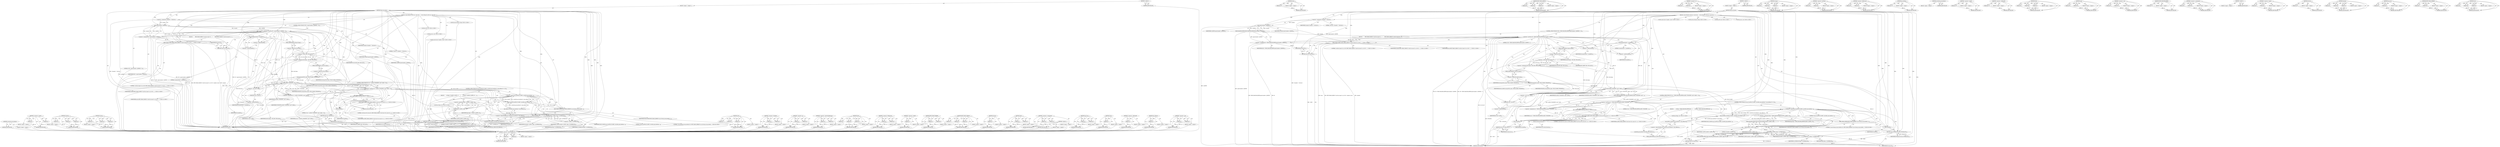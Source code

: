 digraph "ioctl" {
vulnerable_223 [label=<(METHOD,controller_get_interface)>];
vulnerable_224 [label=<(BLOCK,&lt;empty&gt;,&lt;empty&gt;)>];
vulnerable_225 [label=<(METHOD_RETURN,ANY)>];
vulnerable_204 [label=<(METHOD,&lt;operator&gt;.equals)>];
vulnerable_205 [label=<(PARAM,p1)>];
vulnerable_206 [label=<(PARAM,p2)>];
vulnerable_207 [label=<(BLOCK,&lt;empty&gt;,&lt;empty&gt;)>];
vulnerable_208 [label=<(METHOD_RETURN,ANY)>];
vulnerable_155 [label=<(METHOD,memset)>];
vulnerable_156 [label=<(PARAM,p1)>];
vulnerable_157 [label=<(PARAM,p2)>];
vulnerable_158 [label=<(PARAM,p3)>];
vulnerable_159 [label=<(BLOCK,&lt;empty&gt;,&lt;empty&gt;)>];
vulnerable_160 [label=<(METHOD_RETURN,ANY)>];
vulnerable_179 [label=<(METHOD,strncpy)>];
vulnerable_180 [label=<(PARAM,p1)>];
vulnerable_181 [label=<(PARAM,p2)>];
vulnerable_182 [label=<(PARAM,p3)>];
vulnerable_183 [label=<(BLOCK,&lt;empty&gt;,&lt;empty&gt;)>];
vulnerable_184 [label=<(METHOD_RETURN,ANY)>];
vulnerable_6 [label=<(METHOD,&lt;global&gt;)<SUB>1</SUB>>];
vulnerable_7 [label=<(BLOCK,&lt;empty&gt;,&lt;empty&gt;)<SUB>1</SUB>>];
vulnerable_8 [label=<(METHOD,btpan_tap_open)<SUB>1</SUB>>];
vulnerable_9 [label=<(BLOCK,{
 struct ifreq ifr;
 int fd, err;
 const char ...,{
 struct ifreq ifr;
 int fd, err;
 const char ...)<SUB>2</SUB>>];
vulnerable_10 [label="<(LOCAL,struct ifreq ifr: ifreq)<SUB>3</SUB>>"];
vulnerable_11 [label="<(LOCAL,int fd: int)<SUB>4</SUB>>"];
vulnerable_12 [label="<(LOCAL,int err: int)<SUB>4</SUB>>"];
vulnerable_13 [label="<(LOCAL,const char* clonedev: char*)<SUB>5</SUB>>"];
vulnerable_14 [label=<(&lt;operator&gt;.assignment,*clonedev = &quot;/dev/tun&quot;)<SUB>5</SUB>>];
vulnerable_15 [label=<(IDENTIFIER,clonedev,*clonedev = &quot;/dev/tun&quot;)<SUB>5</SUB>>];
vulnerable_16 [label=<(LITERAL,&quot;/dev/tun&quot;,*clonedev = &quot;/dev/tun&quot;)<SUB>5</SUB>>];
vulnerable_17 [label=<(CONTROL_STRUCTURE,IF,if ((fd = open(clonedev, O_RDWR)) &lt; 0))<SUB>10</SUB>>];
vulnerable_18 [label=<(&lt;operator&gt;.lessThan,(fd = open(clonedev, O_RDWR)) &lt; 0)<SUB>10</SUB>>];
vulnerable_19 [label=<(&lt;operator&gt;.assignment,fd = open(clonedev, O_RDWR))<SUB>10</SUB>>];
vulnerable_20 [label=<(IDENTIFIER,fd,fd = open(clonedev, O_RDWR))<SUB>10</SUB>>];
vulnerable_21 [label=<(open,open(clonedev, O_RDWR))<SUB>10</SUB>>];
vulnerable_22 [label=<(IDENTIFIER,clonedev,open(clonedev, O_RDWR))<SUB>10</SUB>>];
vulnerable_23 [label=<(IDENTIFIER,O_RDWR,open(clonedev, O_RDWR))<SUB>10</SUB>>];
vulnerable_24 [label=<(LITERAL,0,(fd = open(clonedev, O_RDWR)) &lt; 0)<SUB>10</SUB>>];
vulnerable_25 [label=<(BLOCK,{
         BTIF_TRACE_DEBUG(&quot;could not open %s,...,{
         BTIF_TRACE_DEBUG(&quot;could not open %s,...)<SUB>11</SUB>>];
vulnerable_26 [label="<(BTIF_TRACE_DEBUG,BTIF_TRACE_DEBUG(&quot;could not open %s, err:%d&quot;, c...)<SUB>12</SUB>>"];
vulnerable_27 [label="<(LITERAL,&quot;could not open %s, err:%d&quot;,BTIF_TRACE_DEBUG(&quot;could not open %s, err:%d&quot;, c...)<SUB>12</SUB>>"];
vulnerable_28 [label="<(IDENTIFIER,clonedev,BTIF_TRACE_DEBUG(&quot;could not open %s, err:%d&quot;, c...)<SUB>12</SUB>>"];
vulnerable_29 [label="<(IDENTIFIER,errno,BTIF_TRACE_DEBUG(&quot;could not open %s, err:%d&quot;, c...)<SUB>12</SUB>>"];
vulnerable_30 [label=<(RETURN,return fd;,return fd;)<SUB>13</SUB>>];
vulnerable_31 [label=<(IDENTIFIER,fd,return fd;)<SUB>13</SUB>>];
vulnerable_32 [label=<(memset,memset(&amp;ifr, 0, sizeof(ifr)))<SUB>16</SUB>>];
vulnerable_33 [label=<(&lt;operator&gt;.addressOf,&amp;ifr)<SUB>16</SUB>>];
vulnerable_34 [label=<(IDENTIFIER,ifr,memset(&amp;ifr, 0, sizeof(ifr)))<SUB>16</SUB>>];
vulnerable_35 [label=<(LITERAL,0,memset(&amp;ifr, 0, sizeof(ifr)))<SUB>16</SUB>>];
vulnerable_36 [label=<(&lt;operator&gt;.sizeOf,sizeof(ifr))<SUB>16</SUB>>];
vulnerable_37 [label=<(IDENTIFIER,ifr,sizeof(ifr))<SUB>16</SUB>>];
vulnerable_38 [label=<(&lt;operator&gt;.assignment,ifr.ifr_flags = IFF_TAP | IFF_NO_PI)<SUB>17</SUB>>];
vulnerable_39 [label=<(&lt;operator&gt;.fieldAccess,ifr.ifr_flags)<SUB>17</SUB>>];
vulnerable_40 [label=<(IDENTIFIER,ifr,ifr.ifr_flags = IFF_TAP | IFF_NO_PI)<SUB>17</SUB>>];
vulnerable_41 [label=<(FIELD_IDENTIFIER,ifr_flags,ifr_flags)<SUB>17</SUB>>];
vulnerable_42 [label=<(&lt;operator&gt;.or,IFF_TAP | IFF_NO_PI)<SUB>17</SUB>>];
vulnerable_43 [label=<(IDENTIFIER,IFF_TAP,IFF_TAP | IFF_NO_PI)<SUB>17</SUB>>];
vulnerable_44 [label=<(IDENTIFIER,IFF_NO_PI,IFF_TAP | IFF_NO_PI)<SUB>17</SUB>>];
vulnerable_45 [label=<(strncpy,strncpy(ifr.ifr_name, TAP_IF_NAME, IFNAMSIZ))<SUB>20</SUB>>];
vulnerable_46 [label=<(&lt;operator&gt;.fieldAccess,ifr.ifr_name)<SUB>20</SUB>>];
vulnerable_47 [label=<(IDENTIFIER,ifr,strncpy(ifr.ifr_name, TAP_IF_NAME, IFNAMSIZ))<SUB>20</SUB>>];
vulnerable_48 [label=<(FIELD_IDENTIFIER,ifr_name,ifr_name)<SUB>20</SUB>>];
vulnerable_49 [label=<(IDENTIFIER,TAP_IF_NAME,strncpy(ifr.ifr_name, TAP_IF_NAME, IFNAMSIZ))<SUB>20</SUB>>];
vulnerable_50 [label=<(IDENTIFIER,IFNAMSIZ,strncpy(ifr.ifr_name, TAP_IF_NAME, IFNAMSIZ))<SUB>20</SUB>>];
vulnerable_51 [label=<(CONTROL_STRUCTURE,IF,if ((err = ioctl(fd, TUNSETIFF, (void *) &amp;ifr)) &lt; 0))<SUB>23</SUB>>];
vulnerable_52 [label=<(&lt;operator&gt;.lessThan,(err = ioctl(fd, TUNSETIFF, (void *) &amp;ifr)) &lt; 0)<SUB>23</SUB>>];
vulnerable_53 [label=<(&lt;operator&gt;.assignment,err = ioctl(fd, TUNSETIFF, (void *) &amp;ifr))<SUB>23</SUB>>];
vulnerable_54 [label=<(IDENTIFIER,err,err = ioctl(fd, TUNSETIFF, (void *) &amp;ifr))<SUB>23</SUB>>];
vulnerable_55 [label=<(ioctl,ioctl(fd, TUNSETIFF, (void *) &amp;ifr))<SUB>23</SUB>>];
vulnerable_56 [label=<(IDENTIFIER,fd,ioctl(fd, TUNSETIFF, (void *) &amp;ifr))<SUB>23</SUB>>];
vulnerable_57 [label=<(IDENTIFIER,TUNSETIFF,ioctl(fd, TUNSETIFF, (void *) &amp;ifr))<SUB>23</SUB>>];
vulnerable_58 [label=<(&lt;operator&gt;.cast,(void *) &amp;ifr)<SUB>23</SUB>>];
vulnerable_59 [label=<(UNKNOWN,void *,void *)<SUB>23</SUB>>];
vulnerable_60 [label=<(&lt;operator&gt;.addressOf,&amp;ifr)<SUB>23</SUB>>];
vulnerable_61 [label=<(IDENTIFIER,ifr,(void *) &amp;ifr)<SUB>23</SUB>>];
vulnerable_62 [label=<(LITERAL,0,(err = ioctl(fd, TUNSETIFF, (void *) &amp;ifr)) &lt; 0)<SUB>23</SUB>>];
vulnerable_63 [label="<(BLOCK,{
         BTIF_TRACE_DEBUG(&quot;ioctl error:%d, er...,{
         BTIF_TRACE_DEBUG(&quot;ioctl error:%d, er...)<SUB>24</SUB>>"];
vulnerable_64 [label="<(BTIF_TRACE_DEBUG,BTIF_TRACE_DEBUG(&quot;ioctl error:%d, errno:%s&quot;, er...)<SUB>25</SUB>>"];
vulnerable_65 [label="<(LITERAL,&quot;ioctl error:%d, errno:%s&quot;,BTIF_TRACE_DEBUG(&quot;ioctl error:%d, errno:%s&quot;, er...)<SUB>25</SUB>>"];
vulnerable_66 [label="<(IDENTIFIER,err,BTIF_TRACE_DEBUG(&quot;ioctl error:%d, errno:%s&quot;, er...)<SUB>25</SUB>>"];
vulnerable_67 [label=<(strerror,strerror(errno))<SUB>25</SUB>>];
vulnerable_68 [label=<(IDENTIFIER,errno,strerror(errno))<SUB>25</SUB>>];
vulnerable_69 [label=<(close,close(fd))<SUB>26</SUB>>];
vulnerable_70 [label=<(IDENTIFIER,fd,close(fd))<SUB>26</SUB>>];
vulnerable_71 [label=<(RETURN,return err;,return err;)<SUB>27</SUB>>];
vulnerable_72 [label=<(IDENTIFIER,err,return err;)<SUB>27</SUB>>];
vulnerable_73 [label=<(CONTROL_STRUCTURE,IF,if (tap_if_up(TAP_IF_NAME, controller_get_interface()-&gt;get_address()) == 0))<SUB>30</SUB>>];
vulnerable_74 [label=<(&lt;operator&gt;.equals,tap_if_up(TAP_IF_NAME, controller_get_interface...)<SUB>30</SUB>>];
vulnerable_75 [label=<(tap_if_up,tap_if_up(TAP_IF_NAME, controller_get_interface...)<SUB>30</SUB>>];
vulnerable_76 [label=<(IDENTIFIER,TAP_IF_NAME,tap_if_up(TAP_IF_NAME, controller_get_interface...)<SUB>30</SUB>>];
vulnerable_77 [label=<(get_address,controller_get_interface()-&gt;get_address())<SUB>30</SUB>>];
vulnerable_78 [label=<(&lt;operator&gt;.indirectFieldAccess,controller_get_interface()-&gt;get_address)<SUB>30</SUB>>];
vulnerable_79 [label=<(controller_get_interface,controller_get_interface())<SUB>30</SUB>>];
vulnerable_80 [label=<(FIELD_IDENTIFIER,get_address,get_address)<SUB>30</SUB>>];
vulnerable_81 [label=<(LITERAL,0,tap_if_up(TAP_IF_NAME, controller_get_interface...)<SUB>30</SUB>>];
vulnerable_82 [label=<(BLOCK,{
        int flags = fcntl(fd, F_GETFL, 0);
  ...,{
        int flags = fcntl(fd, F_GETFL, 0);
  ...)<SUB>31</SUB>>];
vulnerable_83 [label="<(LOCAL,int flags: int)<SUB>32</SUB>>"];
vulnerable_84 [label=<(&lt;operator&gt;.assignment,flags = fcntl(fd, F_GETFL, 0))<SUB>32</SUB>>];
vulnerable_85 [label=<(IDENTIFIER,flags,flags = fcntl(fd, F_GETFL, 0))<SUB>32</SUB>>];
vulnerable_86 [label=<(fcntl,fcntl(fd, F_GETFL, 0))<SUB>32</SUB>>];
vulnerable_87 [label=<(IDENTIFIER,fd,fcntl(fd, F_GETFL, 0))<SUB>32</SUB>>];
vulnerable_88 [label=<(IDENTIFIER,F_GETFL,fcntl(fd, F_GETFL, 0))<SUB>32</SUB>>];
vulnerable_89 [label=<(LITERAL,0,fcntl(fd, F_GETFL, 0))<SUB>32</SUB>>];
vulnerable_90 [label=<(fcntl,fcntl(fd, F_SETFL, flags | O_NONBLOCK))<SUB>33</SUB>>];
vulnerable_91 [label=<(IDENTIFIER,fd,fcntl(fd, F_SETFL, flags | O_NONBLOCK))<SUB>33</SUB>>];
vulnerable_92 [label=<(IDENTIFIER,F_SETFL,fcntl(fd, F_SETFL, flags | O_NONBLOCK))<SUB>33</SUB>>];
vulnerable_93 [label=<(&lt;operator&gt;.or,flags | O_NONBLOCK)<SUB>33</SUB>>];
vulnerable_94 [label=<(IDENTIFIER,flags,flags | O_NONBLOCK)<SUB>33</SUB>>];
vulnerable_95 [label=<(IDENTIFIER,O_NONBLOCK,flags | O_NONBLOCK)<SUB>33</SUB>>];
vulnerable_96 [label=<(RETURN,return fd;,return fd;)<SUB>34</SUB>>];
vulnerable_97 [label=<(IDENTIFIER,fd,return fd;)<SUB>34</SUB>>];
vulnerable_98 [label=<(BTIF_TRACE_ERROR,BTIF_TRACE_ERROR(&quot;can not bring up tap interfac...)<SUB>36</SUB>>];
vulnerable_99 [label="<(LITERAL,&quot;can not bring up tap interface:%s&quot;,BTIF_TRACE_ERROR(&quot;can not bring up tap interfac...)<SUB>36</SUB>>"];
vulnerable_100 [label=<(IDENTIFIER,TAP_IF_NAME,BTIF_TRACE_ERROR(&quot;can not bring up tap interfac...)<SUB>36</SUB>>];
vulnerable_101 [label=<(close,close(fd))<SUB>37</SUB>>];
vulnerable_102 [label=<(IDENTIFIER,fd,close(fd))<SUB>37</SUB>>];
vulnerable_103 [label=<(RETURN,return INVALID_FD;,return INVALID_FD;)<SUB>38</SUB>>];
vulnerable_104 [label=<(IDENTIFIER,INVALID_FD,return INVALID_FD;)<SUB>38</SUB>>];
vulnerable_105 [label=<(METHOD_RETURN,int)<SUB>1</SUB>>];
vulnerable_107 [label=<(METHOD_RETURN,ANY)<SUB>1</SUB>>];
vulnerable_185 [label=<(METHOD,ioctl)>];
vulnerable_186 [label=<(PARAM,p1)>];
vulnerable_187 [label=<(PARAM,p2)>];
vulnerable_188 [label=<(PARAM,p3)>];
vulnerable_189 [label=<(BLOCK,&lt;empty&gt;,&lt;empty&gt;)>];
vulnerable_190 [label=<(METHOD_RETURN,ANY)>];
vulnerable_139 [label=<(METHOD,&lt;operator&gt;.lessThan)>];
vulnerable_140 [label=<(PARAM,p1)>];
vulnerable_141 [label=<(PARAM,p2)>];
vulnerable_142 [label=<(BLOCK,&lt;empty&gt;,&lt;empty&gt;)>];
vulnerable_143 [label=<(METHOD_RETURN,ANY)>];
vulnerable_174 [label=<(METHOD,&lt;operator&gt;.or)>];
vulnerable_175 [label=<(PARAM,p1)>];
vulnerable_176 [label=<(PARAM,p2)>];
vulnerable_177 [label=<(BLOCK,&lt;empty&gt;,&lt;empty&gt;)>];
vulnerable_178 [label=<(METHOD_RETURN,ANY)>];
vulnerable_218 [label=<(METHOD,&lt;operator&gt;.indirectFieldAccess)>];
vulnerable_219 [label=<(PARAM,p1)>];
vulnerable_220 [label=<(PARAM,p2)>];
vulnerable_221 [label=<(BLOCK,&lt;empty&gt;,&lt;empty&gt;)>];
vulnerable_222 [label=<(METHOD_RETURN,ANY)>];
vulnerable_226 [label=<(METHOD,fcntl)>];
vulnerable_227 [label=<(PARAM,p1)>];
vulnerable_228 [label=<(PARAM,p2)>];
vulnerable_229 [label=<(PARAM,p3)>];
vulnerable_230 [label=<(BLOCK,&lt;empty&gt;,&lt;empty&gt;)>];
vulnerable_231 [label=<(METHOD_RETURN,ANY)>];
vulnerable_169 [label=<(METHOD,&lt;operator&gt;.fieldAccess)>];
vulnerable_170 [label=<(PARAM,p1)>];
vulnerable_171 [label=<(PARAM,p2)>];
vulnerable_172 [label=<(BLOCK,&lt;empty&gt;,&lt;empty&gt;)>];
vulnerable_173 [label=<(METHOD_RETURN,ANY)>];
vulnerable_165 [label=<(METHOD,&lt;operator&gt;.sizeOf)>];
vulnerable_166 [label=<(PARAM,p1)>];
vulnerable_167 [label=<(BLOCK,&lt;empty&gt;,&lt;empty&gt;)>];
vulnerable_168 [label=<(METHOD_RETURN,ANY)>];
vulnerable_232 [label=<(METHOD,BTIF_TRACE_ERROR)>];
vulnerable_233 [label=<(PARAM,p1)>];
vulnerable_234 [label=<(PARAM,p2)>];
vulnerable_235 [label=<(BLOCK,&lt;empty&gt;,&lt;empty&gt;)>];
vulnerable_236 [label=<(METHOD_RETURN,ANY)>];
vulnerable_149 [label=<(METHOD,BTIF_TRACE_DEBUG)>];
vulnerable_150 [label=<(PARAM,p1)>];
vulnerable_151 [label=<(PARAM,p2)>];
vulnerable_152 [label=<(PARAM,p3)>];
vulnerable_153 [label=<(BLOCK,&lt;empty&gt;,&lt;empty&gt;)>];
vulnerable_154 [label=<(METHOD_RETURN,ANY)>];
vulnerable_196 [label=<(METHOD,strerror)>];
vulnerable_197 [label=<(PARAM,p1)>];
vulnerable_198 [label=<(BLOCK,&lt;empty&gt;,&lt;empty&gt;)>];
vulnerable_199 [label=<(METHOD_RETURN,ANY)>];
vulnerable_144 [label=<(METHOD,open)>];
vulnerable_145 [label=<(PARAM,p1)>];
vulnerable_146 [label=<(PARAM,p2)>];
vulnerable_147 [label=<(BLOCK,&lt;empty&gt;,&lt;empty&gt;)>];
vulnerable_148 [label=<(METHOD_RETURN,ANY)>];
vulnerable_134 [label=<(METHOD,&lt;operator&gt;.assignment)>];
vulnerable_135 [label=<(PARAM,p1)>];
vulnerable_136 [label=<(PARAM,p2)>];
vulnerable_137 [label=<(BLOCK,&lt;empty&gt;,&lt;empty&gt;)>];
vulnerable_138 [label=<(METHOD_RETURN,ANY)>];
vulnerable_128 [label=<(METHOD,&lt;global&gt;)<SUB>1</SUB>>];
vulnerable_129 [label=<(BLOCK,&lt;empty&gt;,&lt;empty&gt;)>];
vulnerable_130 [label=<(METHOD_RETURN,ANY)>];
vulnerable_209 [label=<(METHOD,tap_if_up)>];
vulnerable_210 [label=<(PARAM,p1)>];
vulnerable_211 [label=<(PARAM,p2)>];
vulnerable_212 [label=<(BLOCK,&lt;empty&gt;,&lt;empty&gt;)>];
vulnerable_213 [label=<(METHOD_RETURN,ANY)>];
vulnerable_200 [label=<(METHOD,close)>];
vulnerable_201 [label=<(PARAM,p1)>];
vulnerable_202 [label=<(BLOCK,&lt;empty&gt;,&lt;empty&gt;)>];
vulnerable_203 [label=<(METHOD_RETURN,ANY)>];
vulnerable_161 [label=<(METHOD,&lt;operator&gt;.addressOf)>];
vulnerable_162 [label=<(PARAM,p1)>];
vulnerable_163 [label=<(BLOCK,&lt;empty&gt;,&lt;empty&gt;)>];
vulnerable_164 [label=<(METHOD_RETURN,ANY)>];
vulnerable_214 [label=<(METHOD,get_address)>];
vulnerable_215 [label=<(PARAM,p1)>];
vulnerable_216 [label=<(BLOCK,&lt;empty&gt;,&lt;empty&gt;)>];
vulnerable_217 [label=<(METHOD_RETURN,ANY)>];
vulnerable_191 [label=<(METHOD,&lt;operator&gt;.cast)>];
vulnerable_192 [label=<(PARAM,p1)>];
vulnerable_193 [label=<(PARAM,p2)>];
vulnerable_194 [label=<(BLOCK,&lt;empty&gt;,&lt;empty&gt;)>];
vulnerable_195 [label=<(METHOD_RETURN,ANY)>];
fixed_226 [label=<(METHOD,&lt;operator&gt;.indirectFieldAccess)>];
fixed_227 [label=<(PARAM,p1)>];
fixed_228 [label=<(PARAM,p2)>];
fixed_229 [label=<(BLOCK,&lt;empty&gt;,&lt;empty&gt;)>];
fixed_230 [label=<(METHOD_RETURN,ANY)>];
fixed_208 [label=<(METHOD,close)>];
fixed_209 [label=<(PARAM,p1)>];
fixed_210 [label=<(BLOCK,&lt;empty&gt;,&lt;empty&gt;)>];
fixed_211 [label=<(METHOD_RETURN,ANY)>];
fixed_157 [label=<(METHOD,BTIF_TRACE_DEBUG)>];
fixed_158 [label=<(PARAM,p1)>];
fixed_159 [label=<(PARAM,p2)>];
fixed_160 [label=<(PARAM,p3)>];
fixed_161 [label=<(BLOCK,&lt;empty&gt;,&lt;empty&gt;)>];
fixed_162 [label=<(METHOD_RETURN,ANY)>];
fixed_182 [label=<(METHOD,&lt;operator&gt;.or)>];
fixed_183 [label=<(PARAM,p1)>];
fixed_184 [label=<(PARAM,p2)>];
fixed_185 [label=<(BLOCK,&lt;empty&gt;,&lt;empty&gt;)>];
fixed_186 [label=<(METHOD_RETURN,ANY)>];
fixed_6 [label=<(METHOD,&lt;global&gt;)<SUB>1</SUB>>];
fixed_7 [label=<(BLOCK,&lt;empty&gt;,&lt;empty&gt;)<SUB>1</SUB>>];
fixed_8 [label=<(METHOD,btpan_tap_open)<SUB>1</SUB>>];
fixed_9 [label=<(BLOCK,{
 struct ifreq ifr;
 int fd, err;
 const char ...,{
 struct ifreq ifr;
 int fd, err;
 const char ...)<SUB>2</SUB>>];
fixed_10 [label="<(LOCAL,struct ifreq ifr: ifreq)<SUB>3</SUB>>"];
fixed_11 [label="<(LOCAL,int fd: int)<SUB>4</SUB>>"];
fixed_12 [label="<(LOCAL,int err: int)<SUB>4</SUB>>"];
fixed_13 [label="<(LOCAL,const char* clonedev: char*)<SUB>5</SUB>>"];
fixed_14 [label=<(&lt;operator&gt;.assignment,*clonedev = &quot;/dev/tun&quot;)<SUB>5</SUB>>];
fixed_15 [label=<(IDENTIFIER,clonedev,*clonedev = &quot;/dev/tun&quot;)<SUB>5</SUB>>];
fixed_16 [label=<(LITERAL,&quot;/dev/tun&quot;,*clonedev = &quot;/dev/tun&quot;)<SUB>5</SUB>>];
fixed_17 [label=<(CONTROL_STRUCTURE,IF,if ((fd = TEMP_FAILURE_RETRY(open(clonedev, O_RDWR))) &lt; 0))<SUB>10</SUB>>];
fixed_18 [label=<(&lt;operator&gt;.lessThan,(fd = TEMP_FAILURE_RETRY(open(clonedev, O_RDWR)...)<SUB>10</SUB>>];
fixed_19 [label=<(&lt;operator&gt;.assignment,fd = TEMP_FAILURE_RETRY(open(clonedev, O_RDWR)))<SUB>10</SUB>>];
fixed_20 [label=<(IDENTIFIER,fd,fd = TEMP_FAILURE_RETRY(open(clonedev, O_RDWR)))<SUB>10</SUB>>];
fixed_21 [label=<(TEMP_FAILURE_RETRY,TEMP_FAILURE_RETRY(open(clonedev, O_RDWR)))<SUB>10</SUB>>];
fixed_22 [label=<(open,open(clonedev, O_RDWR))<SUB>10</SUB>>];
fixed_23 [label=<(IDENTIFIER,clonedev,open(clonedev, O_RDWR))<SUB>10</SUB>>];
fixed_24 [label=<(IDENTIFIER,O_RDWR,open(clonedev, O_RDWR))<SUB>10</SUB>>];
fixed_25 [label=<(LITERAL,0,(fd = TEMP_FAILURE_RETRY(open(clonedev, O_RDWR)...)<SUB>10</SUB>>];
fixed_26 [label=<(BLOCK,{
         BTIF_TRACE_DEBUG(&quot;could not open %s,...,{
         BTIF_TRACE_DEBUG(&quot;could not open %s,...)<SUB>11</SUB>>];
fixed_27 [label="<(BTIF_TRACE_DEBUG,BTIF_TRACE_DEBUG(&quot;could not open %s, err:%d&quot;, c...)<SUB>12</SUB>>"];
fixed_28 [label="<(LITERAL,&quot;could not open %s, err:%d&quot;,BTIF_TRACE_DEBUG(&quot;could not open %s, err:%d&quot;, c...)<SUB>12</SUB>>"];
fixed_29 [label="<(IDENTIFIER,clonedev,BTIF_TRACE_DEBUG(&quot;could not open %s, err:%d&quot;, c...)<SUB>12</SUB>>"];
fixed_30 [label="<(IDENTIFIER,errno,BTIF_TRACE_DEBUG(&quot;could not open %s, err:%d&quot;, c...)<SUB>12</SUB>>"];
fixed_31 [label=<(RETURN,return fd;,return fd;)<SUB>13</SUB>>];
fixed_32 [label=<(IDENTIFIER,fd,return fd;)<SUB>13</SUB>>];
fixed_33 [label=<(memset,memset(&amp;ifr, 0, sizeof(ifr)))<SUB>16</SUB>>];
fixed_34 [label=<(&lt;operator&gt;.addressOf,&amp;ifr)<SUB>16</SUB>>];
fixed_35 [label=<(IDENTIFIER,ifr,memset(&amp;ifr, 0, sizeof(ifr)))<SUB>16</SUB>>];
fixed_36 [label=<(LITERAL,0,memset(&amp;ifr, 0, sizeof(ifr)))<SUB>16</SUB>>];
fixed_37 [label=<(&lt;operator&gt;.sizeOf,sizeof(ifr))<SUB>16</SUB>>];
fixed_38 [label=<(IDENTIFIER,ifr,sizeof(ifr))<SUB>16</SUB>>];
fixed_39 [label=<(&lt;operator&gt;.assignment,ifr.ifr_flags = IFF_TAP | IFF_NO_PI)<SUB>17</SUB>>];
fixed_40 [label=<(&lt;operator&gt;.fieldAccess,ifr.ifr_flags)<SUB>17</SUB>>];
fixed_41 [label=<(IDENTIFIER,ifr,ifr.ifr_flags = IFF_TAP | IFF_NO_PI)<SUB>17</SUB>>];
fixed_42 [label=<(FIELD_IDENTIFIER,ifr_flags,ifr_flags)<SUB>17</SUB>>];
fixed_43 [label=<(&lt;operator&gt;.or,IFF_TAP | IFF_NO_PI)<SUB>17</SUB>>];
fixed_44 [label=<(IDENTIFIER,IFF_TAP,IFF_TAP | IFF_NO_PI)<SUB>17</SUB>>];
fixed_45 [label=<(IDENTIFIER,IFF_NO_PI,IFF_TAP | IFF_NO_PI)<SUB>17</SUB>>];
fixed_46 [label=<(strncpy,strncpy(ifr.ifr_name, TAP_IF_NAME, IFNAMSIZ))<SUB>20</SUB>>];
fixed_47 [label=<(&lt;operator&gt;.fieldAccess,ifr.ifr_name)<SUB>20</SUB>>];
fixed_48 [label=<(IDENTIFIER,ifr,strncpy(ifr.ifr_name, TAP_IF_NAME, IFNAMSIZ))<SUB>20</SUB>>];
fixed_49 [label=<(FIELD_IDENTIFIER,ifr_name,ifr_name)<SUB>20</SUB>>];
fixed_50 [label=<(IDENTIFIER,TAP_IF_NAME,strncpy(ifr.ifr_name, TAP_IF_NAME, IFNAMSIZ))<SUB>20</SUB>>];
fixed_51 [label=<(IDENTIFIER,IFNAMSIZ,strncpy(ifr.ifr_name, TAP_IF_NAME, IFNAMSIZ))<SUB>20</SUB>>];
fixed_52 [label=<(CONTROL_STRUCTURE,IF,if ((err = TEMP_FAILURE_RETRY(ioctl(fd, TUNSETIFF, (void *) &amp;ifr))) &lt; 0))<SUB>23</SUB>>];
fixed_53 [label=<(&lt;operator&gt;.lessThan,(err = TEMP_FAILURE_RETRY(ioctl(fd, TUNSETIFF, ...)<SUB>23</SUB>>];
fixed_54 [label=<(&lt;operator&gt;.assignment,err = TEMP_FAILURE_RETRY(ioctl(fd, TUNSETIFF, (...)<SUB>23</SUB>>];
fixed_55 [label=<(IDENTIFIER,err,err = TEMP_FAILURE_RETRY(ioctl(fd, TUNSETIFF, (...)<SUB>23</SUB>>];
fixed_56 [label=<(TEMP_FAILURE_RETRY,TEMP_FAILURE_RETRY(ioctl(fd, TUNSETIFF, (void *...)<SUB>23</SUB>>];
fixed_57 [label=<(ioctl,ioctl(fd, TUNSETIFF, (void *) &amp;ifr))<SUB>23</SUB>>];
fixed_58 [label=<(IDENTIFIER,fd,ioctl(fd, TUNSETIFF, (void *) &amp;ifr))<SUB>23</SUB>>];
fixed_59 [label=<(IDENTIFIER,TUNSETIFF,ioctl(fd, TUNSETIFF, (void *) &amp;ifr))<SUB>23</SUB>>];
fixed_60 [label=<(&lt;operator&gt;.cast,(void *) &amp;ifr)<SUB>23</SUB>>];
fixed_61 [label=<(UNKNOWN,void *,void *)<SUB>23</SUB>>];
fixed_62 [label=<(&lt;operator&gt;.addressOf,&amp;ifr)<SUB>23</SUB>>];
fixed_63 [label=<(IDENTIFIER,ifr,(void *) &amp;ifr)<SUB>23</SUB>>];
fixed_64 [label=<(LITERAL,0,(err = TEMP_FAILURE_RETRY(ioctl(fd, TUNSETIFF, ...)<SUB>23</SUB>>];
fixed_65 [label="<(BLOCK,{
         BTIF_TRACE_DEBUG(&quot;ioctl error:%d, er...,{
         BTIF_TRACE_DEBUG(&quot;ioctl error:%d, er...)<SUB>24</SUB>>"];
fixed_66 [label="<(BTIF_TRACE_DEBUG,BTIF_TRACE_DEBUG(&quot;ioctl error:%d, errno:%s&quot;, er...)<SUB>25</SUB>>"];
fixed_67 [label="<(LITERAL,&quot;ioctl error:%d, errno:%s&quot;,BTIF_TRACE_DEBUG(&quot;ioctl error:%d, errno:%s&quot;, er...)<SUB>25</SUB>>"];
fixed_68 [label="<(IDENTIFIER,err,BTIF_TRACE_DEBUG(&quot;ioctl error:%d, errno:%s&quot;, er...)<SUB>25</SUB>>"];
fixed_69 [label=<(strerror,strerror(errno))<SUB>25</SUB>>];
fixed_70 [label=<(IDENTIFIER,errno,strerror(errno))<SUB>25</SUB>>];
fixed_71 [label=<(close,close(fd))<SUB>26</SUB>>];
fixed_72 [label=<(IDENTIFIER,fd,close(fd))<SUB>26</SUB>>];
fixed_73 [label=<(RETURN,return err;,return err;)<SUB>27</SUB>>];
fixed_74 [label=<(IDENTIFIER,err,return err;)<SUB>27</SUB>>];
fixed_75 [label=<(CONTROL_STRUCTURE,IF,if (tap_if_up(TAP_IF_NAME, controller_get_interface()-&gt;get_address()) == 0))<SUB>30</SUB>>];
fixed_76 [label=<(&lt;operator&gt;.equals,tap_if_up(TAP_IF_NAME, controller_get_interface...)<SUB>30</SUB>>];
fixed_77 [label=<(tap_if_up,tap_if_up(TAP_IF_NAME, controller_get_interface...)<SUB>30</SUB>>];
fixed_78 [label=<(IDENTIFIER,TAP_IF_NAME,tap_if_up(TAP_IF_NAME, controller_get_interface...)<SUB>30</SUB>>];
fixed_79 [label=<(get_address,controller_get_interface()-&gt;get_address())<SUB>30</SUB>>];
fixed_80 [label=<(&lt;operator&gt;.indirectFieldAccess,controller_get_interface()-&gt;get_address)<SUB>30</SUB>>];
fixed_81 [label=<(controller_get_interface,controller_get_interface())<SUB>30</SUB>>];
fixed_82 [label=<(FIELD_IDENTIFIER,get_address,get_address)<SUB>30</SUB>>];
fixed_83 [label=<(LITERAL,0,tap_if_up(TAP_IF_NAME, controller_get_interface...)<SUB>30</SUB>>];
fixed_84 [label=<(BLOCK,{
        int flags = TEMP_FAILURE_RETRY(fcntl(...,{
        int flags = TEMP_FAILURE_RETRY(fcntl(...)<SUB>31</SUB>>];
fixed_85 [label="<(LOCAL,int flags: int)<SUB>32</SUB>>"];
fixed_86 [label=<(&lt;operator&gt;.assignment,flags = TEMP_FAILURE_RETRY(fcntl(fd, F_GETFL, 0)))<SUB>32</SUB>>];
fixed_87 [label=<(IDENTIFIER,flags,flags = TEMP_FAILURE_RETRY(fcntl(fd, F_GETFL, 0)))<SUB>32</SUB>>];
fixed_88 [label=<(TEMP_FAILURE_RETRY,TEMP_FAILURE_RETRY(fcntl(fd, F_GETFL, 0)))<SUB>32</SUB>>];
fixed_89 [label=<(fcntl,fcntl(fd, F_GETFL, 0))<SUB>32</SUB>>];
fixed_90 [label=<(IDENTIFIER,fd,fcntl(fd, F_GETFL, 0))<SUB>32</SUB>>];
fixed_91 [label=<(IDENTIFIER,F_GETFL,fcntl(fd, F_GETFL, 0))<SUB>32</SUB>>];
fixed_92 [label=<(LITERAL,0,fcntl(fd, F_GETFL, 0))<SUB>32</SUB>>];
fixed_93 [label=<(TEMP_FAILURE_RETRY,TEMP_FAILURE_RETRY(fcntl(fd, F_SETFL, flags | O...)<SUB>33</SUB>>];
fixed_94 [label=<(fcntl,fcntl(fd, F_SETFL, flags | O_NONBLOCK))<SUB>33</SUB>>];
fixed_95 [label=<(IDENTIFIER,fd,fcntl(fd, F_SETFL, flags | O_NONBLOCK))<SUB>33</SUB>>];
fixed_96 [label=<(IDENTIFIER,F_SETFL,fcntl(fd, F_SETFL, flags | O_NONBLOCK))<SUB>33</SUB>>];
fixed_97 [label=<(&lt;operator&gt;.or,flags | O_NONBLOCK)<SUB>33</SUB>>];
fixed_98 [label=<(IDENTIFIER,flags,flags | O_NONBLOCK)<SUB>33</SUB>>];
fixed_99 [label=<(IDENTIFIER,O_NONBLOCK,flags | O_NONBLOCK)<SUB>33</SUB>>];
fixed_100 [label=<(RETURN,return fd;,return fd;)<SUB>34</SUB>>];
fixed_101 [label=<(IDENTIFIER,fd,return fd;)<SUB>34</SUB>>];
fixed_102 [label=<(BTIF_TRACE_ERROR,BTIF_TRACE_ERROR(&quot;can not bring up tap interfac...)<SUB>36</SUB>>];
fixed_103 [label="<(LITERAL,&quot;can not bring up tap interface:%s&quot;,BTIF_TRACE_ERROR(&quot;can not bring up tap interfac...)<SUB>36</SUB>>"];
fixed_104 [label=<(IDENTIFIER,TAP_IF_NAME,BTIF_TRACE_ERROR(&quot;can not bring up tap interfac...)<SUB>36</SUB>>];
fixed_105 [label=<(close,close(fd))<SUB>37</SUB>>];
fixed_106 [label=<(IDENTIFIER,fd,close(fd))<SUB>37</SUB>>];
fixed_107 [label=<(RETURN,return INVALID_FD;,return INVALID_FD;)<SUB>38</SUB>>];
fixed_108 [label=<(IDENTIFIER,INVALID_FD,return INVALID_FD;)<SUB>38</SUB>>];
fixed_109 [label=<(METHOD_RETURN,int)<SUB>1</SUB>>];
fixed_111 [label=<(METHOD_RETURN,ANY)<SUB>1</SUB>>];
fixed_187 [label=<(METHOD,strncpy)>];
fixed_188 [label=<(PARAM,p1)>];
fixed_189 [label=<(PARAM,p2)>];
fixed_190 [label=<(PARAM,p3)>];
fixed_191 [label=<(BLOCK,&lt;empty&gt;,&lt;empty&gt;)>];
fixed_192 [label=<(METHOD_RETURN,ANY)>];
fixed_143 [label=<(METHOD,&lt;operator&gt;.lessThan)>];
fixed_144 [label=<(PARAM,p1)>];
fixed_145 [label=<(PARAM,p2)>];
fixed_146 [label=<(BLOCK,&lt;empty&gt;,&lt;empty&gt;)>];
fixed_147 [label=<(METHOD_RETURN,ANY)>];
fixed_177 [label=<(METHOD,&lt;operator&gt;.fieldAccess)>];
fixed_178 [label=<(PARAM,p1)>];
fixed_179 [label=<(PARAM,p2)>];
fixed_180 [label=<(BLOCK,&lt;empty&gt;,&lt;empty&gt;)>];
fixed_181 [label=<(METHOD_RETURN,ANY)>];
fixed_222 [label=<(METHOD,get_address)>];
fixed_223 [label=<(PARAM,p1)>];
fixed_224 [label=<(BLOCK,&lt;empty&gt;,&lt;empty&gt;)>];
fixed_225 [label=<(METHOD_RETURN,ANY)>];
fixed_231 [label=<(METHOD,controller_get_interface)>];
fixed_232 [label=<(BLOCK,&lt;empty&gt;,&lt;empty&gt;)>];
fixed_233 [label=<(METHOD_RETURN,ANY)>];
fixed_173 [label=<(METHOD,&lt;operator&gt;.sizeOf)>];
fixed_174 [label=<(PARAM,p1)>];
fixed_175 [label=<(BLOCK,&lt;empty&gt;,&lt;empty&gt;)>];
fixed_176 [label=<(METHOD_RETURN,ANY)>];
fixed_169 [label=<(METHOD,&lt;operator&gt;.addressOf)>];
fixed_170 [label=<(PARAM,p1)>];
fixed_171 [label=<(BLOCK,&lt;empty&gt;,&lt;empty&gt;)>];
fixed_172 [label=<(METHOD_RETURN,ANY)>];
fixed_234 [label=<(METHOD,fcntl)>];
fixed_235 [label=<(PARAM,p1)>];
fixed_236 [label=<(PARAM,p2)>];
fixed_237 [label=<(PARAM,p3)>];
fixed_238 [label=<(BLOCK,&lt;empty&gt;,&lt;empty&gt;)>];
fixed_239 [label=<(METHOD_RETURN,ANY)>];
fixed_152 [label=<(METHOD,open)>];
fixed_153 [label=<(PARAM,p1)>];
fixed_154 [label=<(PARAM,p2)>];
fixed_155 [label=<(BLOCK,&lt;empty&gt;,&lt;empty&gt;)>];
fixed_156 [label=<(METHOD_RETURN,ANY)>];
fixed_199 [label=<(METHOD,&lt;operator&gt;.cast)>];
fixed_200 [label=<(PARAM,p1)>];
fixed_201 [label=<(PARAM,p2)>];
fixed_202 [label=<(BLOCK,&lt;empty&gt;,&lt;empty&gt;)>];
fixed_203 [label=<(METHOD_RETURN,ANY)>];
fixed_148 [label=<(METHOD,TEMP_FAILURE_RETRY)>];
fixed_149 [label=<(PARAM,p1)>];
fixed_150 [label=<(BLOCK,&lt;empty&gt;,&lt;empty&gt;)>];
fixed_151 [label=<(METHOD_RETURN,ANY)>];
fixed_138 [label=<(METHOD,&lt;operator&gt;.assignment)>];
fixed_139 [label=<(PARAM,p1)>];
fixed_140 [label=<(PARAM,p2)>];
fixed_141 [label=<(BLOCK,&lt;empty&gt;,&lt;empty&gt;)>];
fixed_142 [label=<(METHOD_RETURN,ANY)>];
fixed_132 [label=<(METHOD,&lt;global&gt;)<SUB>1</SUB>>];
fixed_133 [label=<(BLOCK,&lt;empty&gt;,&lt;empty&gt;)>];
fixed_134 [label=<(METHOD_RETURN,ANY)>];
fixed_212 [label=<(METHOD,&lt;operator&gt;.equals)>];
fixed_213 [label=<(PARAM,p1)>];
fixed_214 [label=<(PARAM,p2)>];
fixed_215 [label=<(BLOCK,&lt;empty&gt;,&lt;empty&gt;)>];
fixed_216 [label=<(METHOD_RETURN,ANY)>];
fixed_204 [label=<(METHOD,strerror)>];
fixed_205 [label=<(PARAM,p1)>];
fixed_206 [label=<(BLOCK,&lt;empty&gt;,&lt;empty&gt;)>];
fixed_207 [label=<(METHOD_RETURN,ANY)>];
fixed_163 [label=<(METHOD,memset)>];
fixed_164 [label=<(PARAM,p1)>];
fixed_165 [label=<(PARAM,p2)>];
fixed_166 [label=<(PARAM,p3)>];
fixed_167 [label=<(BLOCK,&lt;empty&gt;,&lt;empty&gt;)>];
fixed_168 [label=<(METHOD_RETURN,ANY)>];
fixed_217 [label=<(METHOD,tap_if_up)>];
fixed_218 [label=<(PARAM,p1)>];
fixed_219 [label=<(PARAM,p2)>];
fixed_220 [label=<(BLOCK,&lt;empty&gt;,&lt;empty&gt;)>];
fixed_221 [label=<(METHOD_RETURN,ANY)>];
fixed_240 [label=<(METHOD,BTIF_TRACE_ERROR)>];
fixed_241 [label=<(PARAM,p1)>];
fixed_242 [label=<(PARAM,p2)>];
fixed_243 [label=<(BLOCK,&lt;empty&gt;,&lt;empty&gt;)>];
fixed_244 [label=<(METHOD_RETURN,ANY)>];
fixed_193 [label=<(METHOD,ioctl)>];
fixed_194 [label=<(PARAM,p1)>];
fixed_195 [label=<(PARAM,p2)>];
fixed_196 [label=<(PARAM,p3)>];
fixed_197 [label=<(BLOCK,&lt;empty&gt;,&lt;empty&gt;)>];
fixed_198 [label=<(METHOD_RETURN,ANY)>];
vulnerable_223 -> vulnerable_224  [key=0, label="AST: "];
vulnerable_223 -> vulnerable_225  [key=0, label="AST: "];
vulnerable_223 -> vulnerable_225  [key=1, label="CFG: "];
vulnerable_224 -> fixed_226  [key=0];
vulnerable_225 -> fixed_226  [key=0];
vulnerable_204 -> vulnerable_205  [key=0, label="AST: "];
vulnerable_204 -> vulnerable_205  [key=1, label="DDG: "];
vulnerable_204 -> vulnerable_207  [key=0, label="AST: "];
vulnerable_204 -> vulnerable_206  [key=0, label="AST: "];
vulnerable_204 -> vulnerable_206  [key=1, label="DDG: "];
vulnerable_204 -> vulnerable_208  [key=0, label="AST: "];
vulnerable_204 -> vulnerable_208  [key=1, label="CFG: "];
vulnerable_205 -> vulnerable_208  [key=0, label="DDG: p1"];
vulnerable_206 -> vulnerable_208  [key=0, label="DDG: p2"];
vulnerable_207 -> fixed_226  [key=0];
vulnerable_208 -> fixed_226  [key=0];
vulnerable_155 -> vulnerable_156  [key=0, label="AST: "];
vulnerable_155 -> vulnerable_156  [key=1, label="DDG: "];
vulnerable_155 -> vulnerable_159  [key=0, label="AST: "];
vulnerable_155 -> vulnerable_157  [key=0, label="AST: "];
vulnerable_155 -> vulnerable_157  [key=1, label="DDG: "];
vulnerable_155 -> vulnerable_160  [key=0, label="AST: "];
vulnerable_155 -> vulnerable_160  [key=1, label="CFG: "];
vulnerable_155 -> vulnerable_158  [key=0, label="AST: "];
vulnerable_155 -> vulnerable_158  [key=1, label="DDG: "];
vulnerable_156 -> vulnerable_160  [key=0, label="DDG: p1"];
vulnerable_157 -> vulnerable_160  [key=0, label="DDG: p2"];
vulnerable_158 -> vulnerable_160  [key=0, label="DDG: p3"];
vulnerable_159 -> fixed_226  [key=0];
vulnerable_160 -> fixed_226  [key=0];
vulnerable_179 -> vulnerable_180  [key=0, label="AST: "];
vulnerable_179 -> vulnerable_180  [key=1, label="DDG: "];
vulnerable_179 -> vulnerable_183  [key=0, label="AST: "];
vulnerable_179 -> vulnerable_181  [key=0, label="AST: "];
vulnerable_179 -> vulnerable_181  [key=1, label="DDG: "];
vulnerable_179 -> vulnerable_184  [key=0, label="AST: "];
vulnerable_179 -> vulnerable_184  [key=1, label="CFG: "];
vulnerable_179 -> vulnerable_182  [key=0, label="AST: "];
vulnerable_179 -> vulnerable_182  [key=1, label="DDG: "];
vulnerable_180 -> vulnerable_184  [key=0, label="DDG: p1"];
vulnerable_181 -> vulnerable_184  [key=0, label="DDG: p2"];
vulnerable_182 -> vulnerable_184  [key=0, label="DDG: p3"];
vulnerable_183 -> fixed_226  [key=0];
vulnerable_184 -> fixed_226  [key=0];
vulnerable_6 -> vulnerable_7  [key=0, label="AST: "];
vulnerable_6 -> vulnerable_107  [key=0, label="AST: "];
vulnerable_6 -> vulnerable_107  [key=1, label="CFG: "];
vulnerable_7 -> vulnerable_8  [key=0, label="AST: "];
vulnerable_8 -> vulnerable_9  [key=0, label="AST: "];
vulnerable_8 -> vulnerable_105  [key=0, label="AST: "];
vulnerable_8 -> vulnerable_14  [key=0, label="CFG: "];
vulnerable_8 -> vulnerable_14  [key=1, label="DDG: "];
vulnerable_8 -> vulnerable_103  [key=0, label="DDG: "];
vulnerable_8 -> vulnerable_32  [key=0, label="DDG: "];
vulnerable_8 -> vulnerable_45  [key=0, label="DDG: "];
vulnerable_8 -> vulnerable_98  [key=0, label="DDG: "];
vulnerable_8 -> vulnerable_101  [key=0, label="DDG: "];
vulnerable_8 -> vulnerable_104  [key=0, label="DDG: "];
vulnerable_8 -> vulnerable_18  [key=0, label="DDG: "];
vulnerable_8 -> vulnerable_42  [key=0, label="DDG: "];
vulnerable_8 -> vulnerable_52  [key=0, label="DDG: "];
vulnerable_8 -> vulnerable_74  [key=0, label="DDG: "];
vulnerable_8 -> vulnerable_26  [key=0, label="DDG: "];
vulnerable_8 -> vulnerable_31  [key=0, label="DDG: "];
vulnerable_8 -> vulnerable_64  [key=0, label="DDG: "];
vulnerable_8 -> vulnerable_69  [key=0, label="DDG: "];
vulnerable_8 -> vulnerable_72  [key=0, label="DDG: "];
vulnerable_8 -> vulnerable_75  [key=0, label="DDG: "];
vulnerable_8 -> vulnerable_90  [key=0, label="DDG: "];
vulnerable_8 -> vulnerable_97  [key=0, label="DDG: "];
vulnerable_8 -> vulnerable_21  [key=0, label="DDG: "];
vulnerable_8 -> vulnerable_55  [key=0, label="DDG: "];
vulnerable_8 -> vulnerable_67  [key=0, label="DDG: "];
vulnerable_8 -> vulnerable_86  [key=0, label="DDG: "];
vulnerable_8 -> vulnerable_93  [key=0, label="DDG: "];
vulnerable_8 -> vulnerable_58  [key=0, label="DDG: "];
vulnerable_9 -> vulnerable_10  [key=0, label="AST: "];
vulnerable_9 -> vulnerable_11  [key=0, label="AST: "];
vulnerable_9 -> vulnerable_12  [key=0, label="AST: "];
vulnerable_9 -> vulnerable_13  [key=0, label="AST: "];
vulnerable_9 -> vulnerable_14  [key=0, label="AST: "];
vulnerable_9 -> vulnerable_17  [key=0, label="AST: "];
vulnerable_9 -> vulnerable_32  [key=0, label="AST: "];
vulnerable_9 -> vulnerable_38  [key=0, label="AST: "];
vulnerable_9 -> vulnerable_45  [key=0, label="AST: "];
vulnerable_9 -> vulnerable_51  [key=0, label="AST: "];
vulnerable_9 -> vulnerable_73  [key=0, label="AST: "];
vulnerable_9 -> vulnerable_98  [key=0, label="AST: "];
vulnerable_9 -> vulnerable_101  [key=0, label="AST: "];
vulnerable_9 -> vulnerable_103  [key=0, label="AST: "];
vulnerable_10 -> fixed_226  [key=0];
vulnerable_11 -> fixed_226  [key=0];
vulnerable_12 -> fixed_226  [key=0];
vulnerable_13 -> fixed_226  [key=0];
vulnerable_14 -> vulnerable_15  [key=0, label="AST: "];
vulnerable_14 -> vulnerable_16  [key=0, label="AST: "];
vulnerable_14 -> vulnerable_21  [key=0, label="CFG: "];
vulnerable_14 -> vulnerable_21  [key=1, label="DDG: clonedev"];
vulnerable_14 -> vulnerable_105  [key=0, label="DDG: *clonedev = &quot;/dev/tun&quot;"];
vulnerable_15 -> fixed_226  [key=0];
vulnerable_16 -> fixed_226  [key=0];
vulnerable_17 -> vulnerable_18  [key=0, label="AST: "];
vulnerable_17 -> vulnerable_25  [key=0, label="AST: "];
vulnerable_18 -> vulnerable_19  [key=0, label="AST: "];
vulnerable_18 -> vulnerable_24  [key=0, label="AST: "];
vulnerable_18 -> vulnerable_26  [key=0, label="CFG: "];
vulnerable_18 -> vulnerable_26  [key=1, label="CDG: "];
vulnerable_18 -> vulnerable_33  [key=0, label="CFG: "];
vulnerable_18 -> vulnerable_33  [key=1, label="CDG: "];
vulnerable_18 -> vulnerable_105  [key=0, label="DDG: fd = open(clonedev, O_RDWR)"];
vulnerable_18 -> vulnerable_105  [key=1, label="DDG: (fd = open(clonedev, O_RDWR)) &lt; 0"];
vulnerable_18 -> vulnerable_30  [key=0, label="CDG: "];
vulnerable_18 -> vulnerable_48  [key=0, label="CDG: "];
vulnerable_18 -> vulnerable_32  [key=0, label="CDG: "];
vulnerable_18 -> vulnerable_60  [key=0, label="CDG: "];
vulnerable_18 -> vulnerable_42  [key=0, label="CDG: "];
vulnerable_18 -> vulnerable_52  [key=0, label="CDG: "];
vulnerable_18 -> vulnerable_46  [key=0, label="CDG: "];
vulnerable_18 -> vulnerable_38  [key=0, label="CDG: "];
vulnerable_18 -> vulnerable_45  [key=0, label="CDG: "];
vulnerable_18 -> vulnerable_59  [key=0, label="CDG: "];
vulnerable_18 -> vulnerable_58  [key=0, label="CDG: "];
vulnerable_18 -> vulnerable_36  [key=0, label="CDG: "];
vulnerable_18 -> vulnerable_53  [key=0, label="CDG: "];
vulnerable_18 -> vulnerable_41  [key=0, label="CDG: "];
vulnerable_18 -> vulnerable_55  [key=0, label="CDG: "];
vulnerable_18 -> vulnerable_39  [key=0, label="CDG: "];
vulnerable_19 -> vulnerable_20  [key=0, label="AST: "];
vulnerable_19 -> vulnerable_21  [key=0, label="AST: "];
vulnerable_19 -> vulnerable_18  [key=0, label="CFG: "];
vulnerable_19 -> vulnerable_18  [key=1, label="DDG: fd"];
vulnerable_19 -> vulnerable_105  [key=0, label="DDG: fd"];
vulnerable_19 -> vulnerable_105  [key=1, label="DDG: open(clonedev, O_RDWR)"];
vulnerable_19 -> vulnerable_31  [key=0, label="DDG: fd"];
vulnerable_19 -> vulnerable_55  [key=0, label="DDG: fd"];
vulnerable_20 -> fixed_226  [key=0];
vulnerable_21 -> vulnerable_22  [key=0, label="AST: "];
vulnerable_21 -> vulnerable_23  [key=0, label="AST: "];
vulnerable_21 -> vulnerable_19  [key=0, label="CFG: "];
vulnerable_21 -> vulnerable_19  [key=1, label="DDG: clonedev"];
vulnerable_21 -> vulnerable_19  [key=2, label="DDG: O_RDWR"];
vulnerable_21 -> vulnerable_105  [key=0, label="DDG: O_RDWR"];
vulnerable_21 -> vulnerable_18  [key=0, label="DDG: clonedev"];
vulnerable_21 -> vulnerable_18  [key=1, label="DDG: O_RDWR"];
vulnerable_21 -> vulnerable_26  [key=0, label="DDG: clonedev"];
vulnerable_22 -> fixed_226  [key=0];
vulnerable_23 -> fixed_226  [key=0];
vulnerable_24 -> fixed_226  [key=0];
vulnerable_25 -> vulnerable_26  [key=0, label="AST: "];
vulnerable_25 -> vulnerable_30  [key=0, label="AST: "];
vulnerable_26 -> vulnerable_27  [key=0, label="AST: "];
vulnerable_26 -> vulnerable_28  [key=0, label="AST: "];
vulnerable_26 -> vulnerable_29  [key=0, label="AST: "];
vulnerable_26 -> vulnerable_30  [key=0, label="CFG: "];
vulnerable_26 -> vulnerable_105  [key=0, label="DDG: clonedev"];
vulnerable_26 -> vulnerable_105  [key=1, label="DDG: errno"];
vulnerable_26 -> vulnerable_105  [key=2, label="DDG: BTIF_TRACE_DEBUG(&quot;could not open %s, err:%d&quot;, clonedev, errno)"];
vulnerable_27 -> fixed_226  [key=0];
vulnerable_28 -> fixed_226  [key=0];
vulnerable_29 -> fixed_226  [key=0];
vulnerable_30 -> vulnerable_31  [key=0, label="AST: "];
vulnerable_30 -> vulnerable_105  [key=0, label="CFG: "];
vulnerable_30 -> vulnerable_105  [key=1, label="DDG: &lt;RET&gt;"];
vulnerable_31 -> vulnerable_30  [key=0, label="DDG: fd"];
vulnerable_32 -> vulnerable_33  [key=0, label="AST: "];
vulnerable_32 -> vulnerable_35  [key=0, label="AST: "];
vulnerable_32 -> vulnerable_36  [key=0, label="AST: "];
vulnerable_32 -> vulnerable_41  [key=0, label="CFG: "];
vulnerable_32 -> vulnerable_55  [key=0, label="DDG: &amp;ifr"];
vulnerable_32 -> vulnerable_58  [key=0, label="DDG: &amp;ifr"];
vulnerable_33 -> vulnerable_34  [key=0, label="AST: "];
vulnerable_33 -> vulnerable_36  [key=0, label="CFG: "];
vulnerable_34 -> fixed_226  [key=0];
vulnerable_35 -> fixed_226  [key=0];
vulnerable_36 -> vulnerable_37  [key=0, label="AST: "];
vulnerable_36 -> vulnerable_32  [key=0, label="CFG: "];
vulnerable_37 -> fixed_226  [key=0];
vulnerable_38 -> vulnerable_39  [key=0, label="AST: "];
vulnerable_38 -> vulnerable_42  [key=0, label="AST: "];
vulnerable_38 -> vulnerable_48  [key=0, label="CFG: "];
vulnerable_38 -> vulnerable_55  [key=0, label="DDG: ifr.ifr_flags"];
vulnerable_38 -> vulnerable_58  [key=0, label="DDG: ifr.ifr_flags"];
vulnerable_39 -> vulnerable_40  [key=0, label="AST: "];
vulnerable_39 -> vulnerable_41  [key=0, label="AST: "];
vulnerable_39 -> vulnerable_42  [key=0, label="CFG: "];
vulnerable_40 -> fixed_226  [key=0];
vulnerable_41 -> vulnerable_39  [key=0, label="CFG: "];
vulnerable_42 -> vulnerable_43  [key=0, label="AST: "];
vulnerable_42 -> vulnerable_44  [key=0, label="AST: "];
vulnerable_42 -> vulnerable_38  [key=0, label="CFG: "];
vulnerable_42 -> vulnerable_38  [key=1, label="DDG: IFF_TAP"];
vulnerable_42 -> vulnerable_38  [key=2, label="DDG: IFF_NO_PI"];
vulnerable_42 -> vulnerable_105  [key=0, label="DDG: IFF_NO_PI"];
vulnerable_43 -> fixed_226  [key=0];
vulnerable_44 -> fixed_226  [key=0];
vulnerable_45 -> vulnerable_46  [key=0, label="AST: "];
vulnerable_45 -> vulnerable_49  [key=0, label="AST: "];
vulnerable_45 -> vulnerable_50  [key=0, label="AST: "];
vulnerable_45 -> vulnerable_59  [key=0, label="CFG: "];
vulnerable_45 -> vulnerable_105  [key=0, label="DDG: IFNAMSIZ"];
vulnerable_45 -> vulnerable_75  [key=0, label="DDG: TAP_IF_NAME"];
vulnerable_45 -> vulnerable_55  [key=0, label="DDG: ifr.ifr_name"];
vulnerable_45 -> vulnerable_58  [key=0, label="DDG: ifr.ifr_name"];
vulnerable_46 -> vulnerable_47  [key=0, label="AST: "];
vulnerable_46 -> vulnerable_48  [key=0, label="AST: "];
vulnerable_46 -> vulnerable_45  [key=0, label="CFG: "];
vulnerable_47 -> fixed_226  [key=0];
vulnerable_48 -> vulnerable_46  [key=0, label="CFG: "];
vulnerable_49 -> fixed_226  [key=0];
vulnerable_50 -> fixed_226  [key=0];
vulnerable_51 -> vulnerable_52  [key=0, label="AST: "];
vulnerable_51 -> vulnerable_63  [key=0, label="AST: "];
vulnerable_52 -> vulnerable_53  [key=0, label="AST: "];
vulnerable_52 -> vulnerable_62  [key=0, label="AST: "];
vulnerable_52 -> vulnerable_67  [key=0, label="CFG: "];
vulnerable_52 -> vulnerable_67  [key=1, label="CDG: "];
vulnerable_52 -> vulnerable_79  [key=0, label="CFG: "];
vulnerable_52 -> vulnerable_79  [key=1, label="CDG: "];
vulnerable_52 -> vulnerable_77  [key=0, label="CDG: "];
vulnerable_52 -> vulnerable_64  [key=0, label="CDG: "];
vulnerable_52 -> vulnerable_75  [key=0, label="CDG: "];
vulnerable_52 -> vulnerable_69  [key=0, label="CDG: "];
vulnerable_52 -> vulnerable_74  [key=0, label="CDG: "];
vulnerable_52 -> vulnerable_80  [key=0, label="CDG: "];
vulnerable_52 -> vulnerable_71  [key=0, label="CDG: "];
vulnerable_52 -> vulnerable_78  [key=0, label="CDG: "];
vulnerable_53 -> vulnerable_54  [key=0, label="AST: "];
vulnerable_53 -> vulnerable_55  [key=0, label="AST: "];
vulnerable_53 -> vulnerable_52  [key=0, label="CFG: "];
vulnerable_53 -> vulnerable_52  [key=1, label="DDG: err"];
vulnerable_53 -> vulnerable_64  [key=0, label="DDG: err"];
vulnerable_54 -> fixed_226  [key=0];
vulnerable_55 -> vulnerable_56  [key=0, label="AST: "];
vulnerable_55 -> vulnerable_57  [key=0, label="AST: "];
vulnerable_55 -> vulnerable_58  [key=0, label="AST: "];
vulnerable_55 -> vulnerable_53  [key=0, label="CFG: "];
vulnerable_55 -> vulnerable_53  [key=1, label="DDG: fd"];
vulnerable_55 -> vulnerable_53  [key=2, label="DDG: TUNSETIFF"];
vulnerable_55 -> vulnerable_53  [key=3, label="DDG: (void *) &amp;ifr"];
vulnerable_55 -> vulnerable_105  [key=0, label="DDG: TUNSETIFF"];
vulnerable_55 -> vulnerable_101  [key=0, label="DDG: fd"];
vulnerable_55 -> vulnerable_52  [key=0, label="DDG: fd"];
vulnerable_55 -> vulnerable_52  [key=1, label="DDG: TUNSETIFF"];
vulnerable_55 -> vulnerable_52  [key=2, label="DDG: (void *) &amp;ifr"];
vulnerable_55 -> vulnerable_69  [key=0, label="DDG: fd"];
vulnerable_55 -> vulnerable_86  [key=0, label="DDG: fd"];
vulnerable_56 -> fixed_226  [key=0];
vulnerable_57 -> fixed_226  [key=0];
vulnerable_58 -> vulnerable_59  [key=0, label="AST: "];
vulnerable_58 -> vulnerable_60  [key=0, label="AST: "];
vulnerable_58 -> vulnerable_55  [key=0, label="CFG: "];
vulnerable_59 -> vulnerable_60  [key=0, label="CFG: "];
vulnerable_60 -> vulnerable_61  [key=0, label="AST: "];
vulnerable_60 -> vulnerable_58  [key=0, label="CFG: "];
vulnerable_61 -> fixed_226  [key=0];
vulnerable_62 -> fixed_226  [key=0];
vulnerable_63 -> vulnerable_64  [key=0, label="AST: "];
vulnerable_63 -> vulnerable_69  [key=0, label="AST: "];
vulnerable_63 -> vulnerable_71  [key=0, label="AST: "];
vulnerable_64 -> vulnerable_65  [key=0, label="AST: "];
vulnerable_64 -> vulnerable_66  [key=0, label="AST: "];
vulnerable_64 -> vulnerable_67  [key=0, label="AST: "];
vulnerable_64 -> vulnerable_69  [key=0, label="CFG: "];
vulnerable_64 -> vulnerable_72  [key=0, label="DDG: err"];
vulnerable_65 -> fixed_226  [key=0];
vulnerable_66 -> fixed_226  [key=0];
vulnerable_67 -> vulnerable_68  [key=0, label="AST: "];
vulnerable_67 -> vulnerable_64  [key=0, label="CFG: "];
vulnerable_67 -> vulnerable_64  [key=1, label="DDG: errno"];
vulnerable_68 -> fixed_226  [key=0];
vulnerable_69 -> vulnerable_70  [key=0, label="AST: "];
vulnerable_69 -> vulnerable_71  [key=0, label="CFG: "];
vulnerable_70 -> fixed_226  [key=0];
vulnerable_71 -> vulnerable_72  [key=0, label="AST: "];
vulnerable_71 -> vulnerable_105  [key=0, label="CFG: "];
vulnerable_71 -> vulnerable_105  [key=1, label="DDG: &lt;RET&gt;"];
vulnerable_72 -> vulnerable_71  [key=0, label="DDG: err"];
vulnerable_73 -> vulnerable_74  [key=0, label="AST: "];
vulnerable_73 -> vulnerable_82  [key=0, label="AST: "];
vulnerable_74 -> vulnerable_75  [key=0, label="AST: "];
vulnerable_74 -> vulnerable_81  [key=0, label="AST: "];
vulnerable_74 -> vulnerable_86  [key=0, label="CFG: "];
vulnerable_74 -> vulnerable_86  [key=1, label="CDG: "];
vulnerable_74 -> vulnerable_98  [key=0, label="CFG: "];
vulnerable_74 -> vulnerable_98  [key=1, label="CDG: "];
vulnerable_74 -> vulnerable_96  [key=0, label="CDG: "];
vulnerable_74 -> vulnerable_84  [key=0, label="CDG: "];
vulnerable_74 -> vulnerable_103  [key=0, label="CDG: "];
vulnerable_74 -> vulnerable_93  [key=0, label="CDG: "];
vulnerable_74 -> vulnerable_101  [key=0, label="CDG: "];
vulnerable_74 -> vulnerable_90  [key=0, label="CDG: "];
vulnerable_75 -> vulnerable_76  [key=0, label="AST: "];
vulnerable_75 -> vulnerable_77  [key=0, label="AST: "];
vulnerable_75 -> vulnerable_74  [key=0, label="CFG: "];
vulnerable_75 -> vulnerable_74  [key=1, label="DDG: TAP_IF_NAME"];
vulnerable_75 -> vulnerable_74  [key=2, label="DDG: controller_get_interface()-&gt;get_address()"];
vulnerable_75 -> vulnerable_98  [key=0, label="DDG: TAP_IF_NAME"];
vulnerable_76 -> fixed_226  [key=0];
vulnerable_77 -> vulnerable_78  [key=0, label="AST: "];
vulnerable_77 -> vulnerable_75  [key=0, label="CFG: "];
vulnerable_77 -> vulnerable_75  [key=1, label="DDG: controller_get_interface()-&gt;get_address"];
vulnerable_78 -> vulnerable_79  [key=0, label="AST: "];
vulnerable_78 -> vulnerable_80  [key=0, label="AST: "];
vulnerable_78 -> vulnerable_77  [key=0, label="CFG: "];
vulnerable_79 -> vulnerable_80  [key=0, label="CFG: "];
vulnerable_80 -> vulnerable_78  [key=0, label="CFG: "];
vulnerable_81 -> fixed_226  [key=0];
vulnerable_82 -> vulnerable_83  [key=0, label="AST: "];
vulnerable_82 -> vulnerable_84  [key=0, label="AST: "];
vulnerable_82 -> vulnerable_90  [key=0, label="AST: "];
vulnerable_82 -> vulnerable_96  [key=0, label="AST: "];
vulnerable_83 -> fixed_226  [key=0];
vulnerable_84 -> vulnerable_85  [key=0, label="AST: "];
vulnerable_84 -> vulnerable_86  [key=0, label="AST: "];
vulnerable_84 -> vulnerable_93  [key=0, label="CFG: "];
vulnerable_84 -> vulnerable_93  [key=1, label="DDG: flags"];
vulnerable_85 -> fixed_226  [key=0];
vulnerable_86 -> vulnerable_87  [key=0, label="AST: "];
vulnerable_86 -> vulnerable_88  [key=0, label="AST: "];
vulnerable_86 -> vulnerable_89  [key=0, label="AST: "];
vulnerable_86 -> vulnerable_84  [key=0, label="CFG: "];
vulnerable_86 -> vulnerable_84  [key=1, label="DDG: fd"];
vulnerable_86 -> vulnerable_84  [key=2, label="DDG: F_GETFL"];
vulnerable_86 -> vulnerable_84  [key=3, label="DDG: 0"];
vulnerable_86 -> vulnerable_105  [key=0, label="DDG: F_GETFL"];
vulnerable_86 -> vulnerable_90  [key=0, label="DDG: fd"];
vulnerable_87 -> fixed_226  [key=0];
vulnerable_88 -> fixed_226  [key=0];
vulnerable_89 -> fixed_226  [key=0];
vulnerable_90 -> vulnerable_91  [key=0, label="AST: "];
vulnerable_90 -> vulnerable_92  [key=0, label="AST: "];
vulnerable_90 -> vulnerable_93  [key=0, label="AST: "];
vulnerable_90 -> vulnerable_96  [key=0, label="CFG: "];
vulnerable_90 -> vulnerable_105  [key=0, label="DDG: F_SETFL"];
vulnerable_90 -> vulnerable_97  [key=0, label="DDG: fd"];
vulnerable_91 -> fixed_226  [key=0];
vulnerable_92 -> fixed_226  [key=0];
vulnerable_93 -> vulnerable_94  [key=0, label="AST: "];
vulnerable_93 -> vulnerable_95  [key=0, label="AST: "];
vulnerable_93 -> vulnerable_90  [key=0, label="CFG: "];
vulnerable_93 -> vulnerable_90  [key=1, label="DDG: flags"];
vulnerable_93 -> vulnerable_90  [key=2, label="DDG: O_NONBLOCK"];
vulnerable_93 -> vulnerable_105  [key=0, label="DDG: O_NONBLOCK"];
vulnerable_94 -> fixed_226  [key=0];
vulnerable_95 -> fixed_226  [key=0];
vulnerable_96 -> vulnerable_97  [key=0, label="AST: "];
vulnerable_96 -> vulnerable_105  [key=0, label="CFG: "];
vulnerable_96 -> vulnerable_105  [key=1, label="DDG: &lt;RET&gt;"];
vulnerable_97 -> vulnerable_96  [key=0, label="DDG: fd"];
vulnerable_98 -> vulnerable_99  [key=0, label="AST: "];
vulnerable_98 -> vulnerable_100  [key=0, label="AST: "];
vulnerable_98 -> vulnerable_101  [key=0, label="CFG: "];
vulnerable_99 -> fixed_226  [key=0];
vulnerable_100 -> fixed_226  [key=0];
vulnerable_101 -> vulnerable_102  [key=0, label="AST: "];
vulnerable_101 -> vulnerable_103  [key=0, label="CFG: "];
vulnerable_102 -> fixed_226  [key=0];
vulnerable_103 -> vulnerable_104  [key=0, label="AST: "];
vulnerable_103 -> vulnerable_105  [key=0, label="CFG: "];
vulnerable_103 -> vulnerable_105  [key=1, label="DDG: &lt;RET&gt;"];
vulnerable_104 -> vulnerable_103  [key=0, label="DDG: INVALID_FD"];
vulnerable_105 -> fixed_226  [key=0];
vulnerable_107 -> fixed_226  [key=0];
vulnerable_185 -> vulnerable_186  [key=0, label="AST: "];
vulnerable_185 -> vulnerable_186  [key=1, label="DDG: "];
vulnerable_185 -> vulnerable_189  [key=0, label="AST: "];
vulnerable_185 -> vulnerable_187  [key=0, label="AST: "];
vulnerable_185 -> vulnerable_187  [key=1, label="DDG: "];
vulnerable_185 -> vulnerable_190  [key=0, label="AST: "];
vulnerable_185 -> vulnerable_190  [key=1, label="CFG: "];
vulnerable_185 -> vulnerable_188  [key=0, label="AST: "];
vulnerable_185 -> vulnerable_188  [key=1, label="DDG: "];
vulnerable_186 -> vulnerable_190  [key=0, label="DDG: p1"];
vulnerable_187 -> vulnerable_190  [key=0, label="DDG: p2"];
vulnerable_188 -> vulnerable_190  [key=0, label="DDG: p3"];
vulnerable_189 -> fixed_226  [key=0];
vulnerable_190 -> fixed_226  [key=0];
vulnerable_139 -> vulnerable_140  [key=0, label="AST: "];
vulnerable_139 -> vulnerable_140  [key=1, label="DDG: "];
vulnerable_139 -> vulnerable_142  [key=0, label="AST: "];
vulnerable_139 -> vulnerable_141  [key=0, label="AST: "];
vulnerable_139 -> vulnerable_141  [key=1, label="DDG: "];
vulnerable_139 -> vulnerable_143  [key=0, label="AST: "];
vulnerable_139 -> vulnerable_143  [key=1, label="CFG: "];
vulnerable_140 -> vulnerable_143  [key=0, label="DDG: p1"];
vulnerable_141 -> vulnerable_143  [key=0, label="DDG: p2"];
vulnerable_142 -> fixed_226  [key=0];
vulnerable_143 -> fixed_226  [key=0];
vulnerable_174 -> vulnerable_175  [key=0, label="AST: "];
vulnerable_174 -> vulnerable_175  [key=1, label="DDG: "];
vulnerable_174 -> vulnerable_177  [key=0, label="AST: "];
vulnerable_174 -> vulnerable_176  [key=0, label="AST: "];
vulnerable_174 -> vulnerable_176  [key=1, label="DDG: "];
vulnerable_174 -> vulnerable_178  [key=0, label="AST: "];
vulnerable_174 -> vulnerable_178  [key=1, label="CFG: "];
vulnerable_175 -> vulnerable_178  [key=0, label="DDG: p1"];
vulnerable_176 -> vulnerable_178  [key=0, label="DDG: p2"];
vulnerable_177 -> fixed_226  [key=0];
vulnerable_178 -> fixed_226  [key=0];
vulnerable_218 -> vulnerable_219  [key=0, label="AST: "];
vulnerable_218 -> vulnerable_219  [key=1, label="DDG: "];
vulnerable_218 -> vulnerable_221  [key=0, label="AST: "];
vulnerable_218 -> vulnerable_220  [key=0, label="AST: "];
vulnerable_218 -> vulnerable_220  [key=1, label="DDG: "];
vulnerable_218 -> vulnerable_222  [key=0, label="AST: "];
vulnerable_218 -> vulnerable_222  [key=1, label="CFG: "];
vulnerable_219 -> vulnerable_222  [key=0, label="DDG: p1"];
vulnerable_220 -> vulnerable_222  [key=0, label="DDG: p2"];
vulnerable_221 -> fixed_226  [key=0];
vulnerable_222 -> fixed_226  [key=0];
vulnerable_226 -> vulnerable_227  [key=0, label="AST: "];
vulnerable_226 -> vulnerable_227  [key=1, label="DDG: "];
vulnerable_226 -> vulnerable_230  [key=0, label="AST: "];
vulnerable_226 -> vulnerable_228  [key=0, label="AST: "];
vulnerable_226 -> vulnerable_228  [key=1, label="DDG: "];
vulnerable_226 -> vulnerable_231  [key=0, label="AST: "];
vulnerable_226 -> vulnerable_231  [key=1, label="CFG: "];
vulnerable_226 -> vulnerable_229  [key=0, label="AST: "];
vulnerable_226 -> vulnerable_229  [key=1, label="DDG: "];
vulnerable_227 -> vulnerable_231  [key=0, label="DDG: p1"];
vulnerable_228 -> vulnerable_231  [key=0, label="DDG: p2"];
vulnerable_229 -> vulnerable_231  [key=0, label="DDG: p3"];
vulnerable_230 -> fixed_226  [key=0];
vulnerable_231 -> fixed_226  [key=0];
vulnerable_169 -> vulnerable_170  [key=0, label="AST: "];
vulnerable_169 -> vulnerable_170  [key=1, label="DDG: "];
vulnerable_169 -> vulnerable_172  [key=0, label="AST: "];
vulnerable_169 -> vulnerable_171  [key=0, label="AST: "];
vulnerable_169 -> vulnerable_171  [key=1, label="DDG: "];
vulnerable_169 -> vulnerable_173  [key=0, label="AST: "];
vulnerable_169 -> vulnerable_173  [key=1, label="CFG: "];
vulnerable_170 -> vulnerable_173  [key=0, label="DDG: p1"];
vulnerable_171 -> vulnerable_173  [key=0, label="DDG: p2"];
vulnerable_172 -> fixed_226  [key=0];
vulnerable_173 -> fixed_226  [key=0];
vulnerable_165 -> vulnerable_166  [key=0, label="AST: "];
vulnerable_165 -> vulnerable_166  [key=1, label="DDG: "];
vulnerable_165 -> vulnerable_167  [key=0, label="AST: "];
vulnerable_165 -> vulnerable_168  [key=0, label="AST: "];
vulnerable_165 -> vulnerable_168  [key=1, label="CFG: "];
vulnerable_166 -> vulnerable_168  [key=0, label="DDG: p1"];
vulnerable_167 -> fixed_226  [key=0];
vulnerable_168 -> fixed_226  [key=0];
vulnerable_232 -> vulnerable_233  [key=0, label="AST: "];
vulnerable_232 -> vulnerable_233  [key=1, label="DDG: "];
vulnerable_232 -> vulnerable_235  [key=0, label="AST: "];
vulnerable_232 -> vulnerable_234  [key=0, label="AST: "];
vulnerable_232 -> vulnerable_234  [key=1, label="DDG: "];
vulnerable_232 -> vulnerable_236  [key=0, label="AST: "];
vulnerable_232 -> vulnerable_236  [key=1, label="CFG: "];
vulnerable_233 -> vulnerable_236  [key=0, label="DDG: p1"];
vulnerable_234 -> vulnerable_236  [key=0, label="DDG: p2"];
vulnerable_235 -> fixed_226  [key=0];
vulnerable_236 -> fixed_226  [key=0];
vulnerable_149 -> vulnerable_150  [key=0, label="AST: "];
vulnerable_149 -> vulnerable_150  [key=1, label="DDG: "];
vulnerable_149 -> vulnerable_153  [key=0, label="AST: "];
vulnerable_149 -> vulnerable_151  [key=0, label="AST: "];
vulnerable_149 -> vulnerable_151  [key=1, label="DDG: "];
vulnerable_149 -> vulnerable_154  [key=0, label="AST: "];
vulnerable_149 -> vulnerable_154  [key=1, label="CFG: "];
vulnerable_149 -> vulnerable_152  [key=0, label="AST: "];
vulnerable_149 -> vulnerable_152  [key=1, label="DDG: "];
vulnerable_150 -> vulnerable_154  [key=0, label="DDG: p1"];
vulnerable_151 -> vulnerable_154  [key=0, label="DDG: p2"];
vulnerable_152 -> vulnerable_154  [key=0, label="DDG: p3"];
vulnerable_153 -> fixed_226  [key=0];
vulnerable_154 -> fixed_226  [key=0];
vulnerable_196 -> vulnerable_197  [key=0, label="AST: "];
vulnerable_196 -> vulnerable_197  [key=1, label="DDG: "];
vulnerable_196 -> vulnerable_198  [key=0, label="AST: "];
vulnerable_196 -> vulnerable_199  [key=0, label="AST: "];
vulnerable_196 -> vulnerable_199  [key=1, label="CFG: "];
vulnerable_197 -> vulnerable_199  [key=0, label="DDG: p1"];
vulnerable_198 -> fixed_226  [key=0];
vulnerable_199 -> fixed_226  [key=0];
vulnerable_144 -> vulnerable_145  [key=0, label="AST: "];
vulnerable_144 -> vulnerable_145  [key=1, label="DDG: "];
vulnerable_144 -> vulnerable_147  [key=0, label="AST: "];
vulnerable_144 -> vulnerable_146  [key=0, label="AST: "];
vulnerable_144 -> vulnerable_146  [key=1, label="DDG: "];
vulnerable_144 -> vulnerable_148  [key=0, label="AST: "];
vulnerable_144 -> vulnerable_148  [key=1, label="CFG: "];
vulnerable_145 -> vulnerable_148  [key=0, label="DDG: p1"];
vulnerable_146 -> vulnerable_148  [key=0, label="DDG: p2"];
vulnerable_147 -> fixed_226  [key=0];
vulnerable_148 -> fixed_226  [key=0];
vulnerable_134 -> vulnerable_135  [key=0, label="AST: "];
vulnerable_134 -> vulnerable_135  [key=1, label="DDG: "];
vulnerable_134 -> vulnerable_137  [key=0, label="AST: "];
vulnerable_134 -> vulnerable_136  [key=0, label="AST: "];
vulnerable_134 -> vulnerable_136  [key=1, label="DDG: "];
vulnerable_134 -> vulnerable_138  [key=0, label="AST: "];
vulnerable_134 -> vulnerable_138  [key=1, label="CFG: "];
vulnerable_135 -> vulnerable_138  [key=0, label="DDG: p1"];
vulnerable_136 -> vulnerable_138  [key=0, label="DDG: p2"];
vulnerable_137 -> fixed_226  [key=0];
vulnerable_138 -> fixed_226  [key=0];
vulnerable_128 -> vulnerable_129  [key=0, label="AST: "];
vulnerable_128 -> vulnerable_130  [key=0, label="AST: "];
vulnerable_128 -> vulnerable_130  [key=1, label="CFG: "];
vulnerable_129 -> fixed_226  [key=0];
vulnerable_130 -> fixed_226  [key=0];
vulnerable_209 -> vulnerable_210  [key=0, label="AST: "];
vulnerable_209 -> vulnerable_210  [key=1, label="DDG: "];
vulnerable_209 -> vulnerable_212  [key=0, label="AST: "];
vulnerable_209 -> vulnerable_211  [key=0, label="AST: "];
vulnerable_209 -> vulnerable_211  [key=1, label="DDG: "];
vulnerable_209 -> vulnerable_213  [key=0, label="AST: "];
vulnerable_209 -> vulnerable_213  [key=1, label="CFG: "];
vulnerable_210 -> vulnerable_213  [key=0, label="DDG: p1"];
vulnerable_211 -> vulnerable_213  [key=0, label="DDG: p2"];
vulnerable_212 -> fixed_226  [key=0];
vulnerable_213 -> fixed_226  [key=0];
vulnerable_200 -> vulnerable_201  [key=0, label="AST: "];
vulnerable_200 -> vulnerable_201  [key=1, label="DDG: "];
vulnerable_200 -> vulnerable_202  [key=0, label="AST: "];
vulnerable_200 -> vulnerable_203  [key=0, label="AST: "];
vulnerable_200 -> vulnerable_203  [key=1, label="CFG: "];
vulnerable_201 -> vulnerable_203  [key=0, label="DDG: p1"];
vulnerable_202 -> fixed_226  [key=0];
vulnerable_203 -> fixed_226  [key=0];
vulnerable_161 -> vulnerable_162  [key=0, label="AST: "];
vulnerable_161 -> vulnerable_162  [key=1, label="DDG: "];
vulnerable_161 -> vulnerable_163  [key=0, label="AST: "];
vulnerable_161 -> vulnerable_164  [key=0, label="AST: "];
vulnerable_161 -> vulnerable_164  [key=1, label="CFG: "];
vulnerable_162 -> vulnerable_164  [key=0, label="DDG: p1"];
vulnerable_163 -> fixed_226  [key=0];
vulnerable_164 -> fixed_226  [key=0];
vulnerable_214 -> vulnerable_215  [key=0, label="AST: "];
vulnerable_214 -> vulnerable_215  [key=1, label="DDG: "];
vulnerable_214 -> vulnerable_216  [key=0, label="AST: "];
vulnerable_214 -> vulnerable_217  [key=0, label="AST: "];
vulnerable_214 -> vulnerable_217  [key=1, label="CFG: "];
vulnerable_215 -> vulnerable_217  [key=0, label="DDG: p1"];
vulnerable_216 -> fixed_226  [key=0];
vulnerable_217 -> fixed_226  [key=0];
vulnerable_191 -> vulnerable_192  [key=0, label="AST: "];
vulnerable_191 -> vulnerable_192  [key=1, label="DDG: "];
vulnerable_191 -> vulnerable_194  [key=0, label="AST: "];
vulnerable_191 -> vulnerable_193  [key=0, label="AST: "];
vulnerable_191 -> vulnerable_193  [key=1, label="DDG: "];
vulnerable_191 -> vulnerable_195  [key=0, label="AST: "];
vulnerable_191 -> vulnerable_195  [key=1, label="CFG: "];
vulnerable_192 -> vulnerable_195  [key=0, label="DDG: p1"];
vulnerable_193 -> vulnerable_195  [key=0, label="DDG: p2"];
vulnerable_194 -> fixed_226  [key=0];
vulnerable_195 -> fixed_226  [key=0];
fixed_226 -> fixed_227  [key=0, label="AST: "];
fixed_226 -> fixed_227  [key=1, label="DDG: "];
fixed_226 -> fixed_229  [key=0, label="AST: "];
fixed_226 -> fixed_228  [key=0, label="AST: "];
fixed_226 -> fixed_228  [key=1, label="DDG: "];
fixed_226 -> fixed_230  [key=0, label="AST: "];
fixed_226 -> fixed_230  [key=1, label="CFG: "];
fixed_227 -> fixed_230  [key=0, label="DDG: p1"];
fixed_228 -> fixed_230  [key=0, label="DDG: p2"];
fixed_208 -> fixed_209  [key=0, label="AST: "];
fixed_208 -> fixed_209  [key=1, label="DDG: "];
fixed_208 -> fixed_210  [key=0, label="AST: "];
fixed_208 -> fixed_211  [key=0, label="AST: "];
fixed_208 -> fixed_211  [key=1, label="CFG: "];
fixed_209 -> fixed_211  [key=0, label="DDG: p1"];
fixed_157 -> fixed_158  [key=0, label="AST: "];
fixed_157 -> fixed_158  [key=1, label="DDG: "];
fixed_157 -> fixed_161  [key=0, label="AST: "];
fixed_157 -> fixed_159  [key=0, label="AST: "];
fixed_157 -> fixed_159  [key=1, label="DDG: "];
fixed_157 -> fixed_162  [key=0, label="AST: "];
fixed_157 -> fixed_162  [key=1, label="CFG: "];
fixed_157 -> fixed_160  [key=0, label="AST: "];
fixed_157 -> fixed_160  [key=1, label="DDG: "];
fixed_158 -> fixed_162  [key=0, label="DDG: p1"];
fixed_159 -> fixed_162  [key=0, label="DDG: p2"];
fixed_160 -> fixed_162  [key=0, label="DDG: p3"];
fixed_182 -> fixed_183  [key=0, label="AST: "];
fixed_182 -> fixed_183  [key=1, label="DDG: "];
fixed_182 -> fixed_185  [key=0, label="AST: "];
fixed_182 -> fixed_184  [key=0, label="AST: "];
fixed_182 -> fixed_184  [key=1, label="DDG: "];
fixed_182 -> fixed_186  [key=0, label="AST: "];
fixed_182 -> fixed_186  [key=1, label="CFG: "];
fixed_183 -> fixed_186  [key=0, label="DDG: p1"];
fixed_184 -> fixed_186  [key=0, label="DDG: p2"];
fixed_6 -> fixed_7  [key=0, label="AST: "];
fixed_6 -> fixed_111  [key=0, label="AST: "];
fixed_6 -> fixed_111  [key=1, label="CFG: "];
fixed_7 -> fixed_8  [key=0, label="AST: "];
fixed_8 -> fixed_9  [key=0, label="AST: "];
fixed_8 -> fixed_109  [key=0, label="AST: "];
fixed_8 -> fixed_14  [key=0, label="CFG: "];
fixed_8 -> fixed_14  [key=1, label="DDG: "];
fixed_8 -> fixed_107  [key=0, label="DDG: "];
fixed_8 -> fixed_33  [key=0, label="DDG: "];
fixed_8 -> fixed_46  [key=0, label="DDG: "];
fixed_8 -> fixed_102  [key=0, label="DDG: "];
fixed_8 -> fixed_105  [key=0, label="DDG: "];
fixed_8 -> fixed_108  [key=0, label="DDG: "];
fixed_8 -> fixed_18  [key=0, label="DDG: "];
fixed_8 -> fixed_43  [key=0, label="DDG: "];
fixed_8 -> fixed_53  [key=0, label="DDG: "];
fixed_8 -> fixed_76  [key=0, label="DDG: "];
fixed_8 -> fixed_27  [key=0, label="DDG: "];
fixed_8 -> fixed_32  [key=0, label="DDG: "];
fixed_8 -> fixed_66  [key=0, label="DDG: "];
fixed_8 -> fixed_71  [key=0, label="DDG: "];
fixed_8 -> fixed_74  [key=0, label="DDG: "];
fixed_8 -> fixed_77  [key=0, label="DDG: "];
fixed_8 -> fixed_101  [key=0, label="DDG: "];
fixed_8 -> fixed_69  [key=0, label="DDG: "];
fixed_8 -> fixed_94  [key=0, label="DDG: "];
fixed_8 -> fixed_22  [key=0, label="DDG: "];
fixed_8 -> fixed_57  [key=0, label="DDG: "];
fixed_8 -> fixed_89  [key=0, label="DDG: "];
fixed_8 -> fixed_97  [key=0, label="DDG: "];
fixed_8 -> fixed_60  [key=0, label="DDG: "];
fixed_9 -> fixed_10  [key=0, label="AST: "];
fixed_9 -> fixed_11  [key=0, label="AST: "];
fixed_9 -> fixed_12  [key=0, label="AST: "];
fixed_9 -> fixed_13  [key=0, label="AST: "];
fixed_9 -> fixed_14  [key=0, label="AST: "];
fixed_9 -> fixed_17  [key=0, label="AST: "];
fixed_9 -> fixed_33  [key=0, label="AST: "];
fixed_9 -> fixed_39  [key=0, label="AST: "];
fixed_9 -> fixed_46  [key=0, label="AST: "];
fixed_9 -> fixed_52  [key=0, label="AST: "];
fixed_9 -> fixed_75  [key=0, label="AST: "];
fixed_9 -> fixed_102  [key=0, label="AST: "];
fixed_9 -> fixed_105  [key=0, label="AST: "];
fixed_9 -> fixed_107  [key=0, label="AST: "];
fixed_14 -> fixed_15  [key=0, label="AST: "];
fixed_14 -> fixed_16  [key=0, label="AST: "];
fixed_14 -> fixed_22  [key=0, label="CFG: "];
fixed_14 -> fixed_22  [key=1, label="DDG: clonedev"];
fixed_14 -> fixed_109  [key=0, label="DDG: *clonedev = &quot;/dev/tun&quot;"];
fixed_17 -> fixed_18  [key=0, label="AST: "];
fixed_17 -> fixed_26  [key=0, label="AST: "];
fixed_18 -> fixed_19  [key=0, label="AST: "];
fixed_18 -> fixed_25  [key=0, label="AST: "];
fixed_18 -> fixed_27  [key=0, label="CFG: "];
fixed_18 -> fixed_27  [key=1, label="CDG: "];
fixed_18 -> fixed_34  [key=0, label="CFG: "];
fixed_18 -> fixed_34  [key=1, label="CDG: "];
fixed_18 -> fixed_109  [key=0, label="DDG: fd = TEMP_FAILURE_RETRY(open(clonedev, O_RDWR))"];
fixed_18 -> fixed_109  [key=1, label="DDG: (fd = TEMP_FAILURE_RETRY(open(clonedev, O_RDWR))) &lt; 0"];
fixed_18 -> fixed_47  [key=0, label="CDG: "];
fixed_18 -> fixed_49  [key=0, label="CDG: "];
fixed_18 -> fixed_60  [key=0, label="CDG: "];
fixed_18 -> fixed_42  [key=0, label="CDG: "];
fixed_18 -> fixed_57  [key=0, label="CDG: "];
fixed_18 -> fixed_37  [key=0, label="CDG: "];
fixed_18 -> fixed_46  [key=0, label="CDG: "];
fixed_18 -> fixed_56  [key=0, label="CDG: "];
fixed_18 -> fixed_40  [key=0, label="CDG: "];
fixed_18 -> fixed_54  [key=0, label="CDG: "];
fixed_18 -> fixed_43  [key=0, label="CDG: "];
fixed_18 -> fixed_33  [key=0, label="CDG: "];
fixed_18 -> fixed_61  [key=0, label="CDG: "];
fixed_18 -> fixed_53  [key=0, label="CDG: "];
fixed_18 -> fixed_62  [key=0, label="CDG: "];
fixed_18 -> fixed_39  [key=0, label="CDG: "];
fixed_18 -> fixed_31  [key=0, label="CDG: "];
fixed_19 -> fixed_20  [key=0, label="AST: "];
fixed_19 -> fixed_21  [key=0, label="AST: "];
fixed_19 -> fixed_18  [key=0, label="CFG: "];
fixed_19 -> fixed_18  [key=1, label="DDG: fd"];
fixed_19 -> fixed_109  [key=0, label="DDG: fd"];
fixed_19 -> fixed_109  [key=1, label="DDG: TEMP_FAILURE_RETRY(open(clonedev, O_RDWR))"];
fixed_19 -> fixed_32  [key=0, label="DDG: fd"];
fixed_19 -> fixed_57  [key=0, label="DDG: fd"];
fixed_21 -> fixed_22  [key=0, label="AST: "];
fixed_21 -> fixed_19  [key=0, label="CFG: "];
fixed_21 -> fixed_19  [key=1, label="DDG: open(clonedev, O_RDWR)"];
fixed_21 -> fixed_109  [key=0, label="DDG: open(clonedev, O_RDWR)"];
fixed_21 -> fixed_18  [key=0, label="DDG: open(clonedev, O_RDWR)"];
fixed_22 -> fixed_23  [key=0, label="AST: "];
fixed_22 -> fixed_24  [key=0, label="AST: "];
fixed_22 -> fixed_21  [key=0, label="CFG: "];
fixed_22 -> fixed_21  [key=1, label="DDG: clonedev"];
fixed_22 -> fixed_21  [key=2, label="DDG: O_RDWR"];
fixed_22 -> fixed_109  [key=0, label="DDG: O_RDWR"];
fixed_22 -> fixed_27  [key=0, label="DDG: clonedev"];
fixed_26 -> fixed_27  [key=0, label="AST: "];
fixed_26 -> fixed_31  [key=0, label="AST: "];
fixed_27 -> fixed_28  [key=0, label="AST: "];
fixed_27 -> fixed_29  [key=0, label="AST: "];
fixed_27 -> fixed_30  [key=0, label="AST: "];
fixed_27 -> fixed_31  [key=0, label="CFG: "];
fixed_27 -> fixed_109  [key=0, label="DDG: clonedev"];
fixed_27 -> fixed_109  [key=1, label="DDG: errno"];
fixed_27 -> fixed_109  [key=2, label="DDG: BTIF_TRACE_DEBUG(&quot;could not open %s, err:%d&quot;, clonedev, errno)"];
fixed_31 -> fixed_32  [key=0, label="AST: "];
fixed_31 -> fixed_109  [key=0, label="CFG: "];
fixed_31 -> fixed_109  [key=1, label="DDG: &lt;RET&gt;"];
fixed_32 -> fixed_31  [key=0, label="DDG: fd"];
fixed_33 -> fixed_34  [key=0, label="AST: "];
fixed_33 -> fixed_36  [key=0, label="AST: "];
fixed_33 -> fixed_37  [key=0, label="AST: "];
fixed_33 -> fixed_42  [key=0, label="CFG: "];
fixed_33 -> fixed_57  [key=0, label="DDG: &amp;ifr"];
fixed_33 -> fixed_60  [key=0, label="DDG: &amp;ifr"];
fixed_34 -> fixed_35  [key=0, label="AST: "];
fixed_34 -> fixed_37  [key=0, label="CFG: "];
fixed_37 -> fixed_38  [key=0, label="AST: "];
fixed_37 -> fixed_33  [key=0, label="CFG: "];
fixed_39 -> fixed_40  [key=0, label="AST: "];
fixed_39 -> fixed_43  [key=0, label="AST: "];
fixed_39 -> fixed_49  [key=0, label="CFG: "];
fixed_39 -> fixed_57  [key=0, label="DDG: ifr.ifr_flags"];
fixed_39 -> fixed_60  [key=0, label="DDG: ifr.ifr_flags"];
fixed_40 -> fixed_41  [key=0, label="AST: "];
fixed_40 -> fixed_42  [key=0, label="AST: "];
fixed_40 -> fixed_43  [key=0, label="CFG: "];
fixed_42 -> fixed_40  [key=0, label="CFG: "];
fixed_43 -> fixed_44  [key=0, label="AST: "];
fixed_43 -> fixed_45  [key=0, label="AST: "];
fixed_43 -> fixed_39  [key=0, label="CFG: "];
fixed_43 -> fixed_39  [key=1, label="DDG: IFF_TAP"];
fixed_43 -> fixed_39  [key=2, label="DDG: IFF_NO_PI"];
fixed_43 -> fixed_109  [key=0, label="DDG: IFF_NO_PI"];
fixed_46 -> fixed_47  [key=0, label="AST: "];
fixed_46 -> fixed_50  [key=0, label="AST: "];
fixed_46 -> fixed_51  [key=0, label="AST: "];
fixed_46 -> fixed_61  [key=0, label="CFG: "];
fixed_46 -> fixed_109  [key=0, label="DDG: IFNAMSIZ"];
fixed_46 -> fixed_77  [key=0, label="DDG: TAP_IF_NAME"];
fixed_46 -> fixed_57  [key=0, label="DDG: ifr.ifr_name"];
fixed_46 -> fixed_60  [key=0, label="DDG: ifr.ifr_name"];
fixed_47 -> fixed_48  [key=0, label="AST: "];
fixed_47 -> fixed_49  [key=0, label="AST: "];
fixed_47 -> fixed_46  [key=0, label="CFG: "];
fixed_49 -> fixed_47  [key=0, label="CFG: "];
fixed_52 -> fixed_53  [key=0, label="AST: "];
fixed_52 -> fixed_65  [key=0, label="AST: "];
fixed_53 -> fixed_54  [key=0, label="AST: "];
fixed_53 -> fixed_64  [key=0, label="AST: "];
fixed_53 -> fixed_69  [key=0, label="CFG: "];
fixed_53 -> fixed_69  [key=1, label="CDG: "];
fixed_53 -> fixed_81  [key=0, label="CFG: "];
fixed_53 -> fixed_81  [key=1, label="CDG: "];
fixed_53 -> fixed_73  [key=0, label="CDG: "];
fixed_53 -> fixed_77  [key=0, label="CDG: "];
fixed_53 -> fixed_66  [key=0, label="CDG: "];
fixed_53 -> fixed_76  [key=0, label="CDG: "];
fixed_53 -> fixed_82  [key=0, label="CDG: "];
fixed_53 -> fixed_79  [key=0, label="CDG: "];
fixed_53 -> fixed_80  [key=0, label="CDG: "];
fixed_53 -> fixed_71  [key=0, label="CDG: "];
fixed_54 -> fixed_55  [key=0, label="AST: "];
fixed_54 -> fixed_56  [key=0, label="AST: "];
fixed_54 -> fixed_53  [key=0, label="CFG: "];
fixed_54 -> fixed_53  [key=1, label="DDG: err"];
fixed_54 -> fixed_66  [key=0, label="DDG: err"];
fixed_56 -> fixed_57  [key=0, label="AST: "];
fixed_56 -> fixed_54  [key=0, label="CFG: "];
fixed_56 -> fixed_54  [key=1, label="DDG: ioctl(fd, TUNSETIFF, (void *) &amp;ifr)"];
fixed_56 -> fixed_53  [key=0, label="DDG: ioctl(fd, TUNSETIFF, (void *) &amp;ifr)"];
fixed_57 -> fixed_58  [key=0, label="AST: "];
fixed_57 -> fixed_59  [key=0, label="AST: "];
fixed_57 -> fixed_60  [key=0, label="AST: "];
fixed_57 -> fixed_56  [key=0, label="CFG: "];
fixed_57 -> fixed_56  [key=1, label="DDG: fd"];
fixed_57 -> fixed_56  [key=2, label="DDG: TUNSETIFF"];
fixed_57 -> fixed_56  [key=3, label="DDG: (void *) &amp;ifr"];
fixed_57 -> fixed_109  [key=0, label="DDG: TUNSETIFF"];
fixed_57 -> fixed_105  [key=0, label="DDG: fd"];
fixed_57 -> fixed_71  [key=0, label="DDG: fd"];
fixed_57 -> fixed_89  [key=0, label="DDG: fd"];
fixed_60 -> fixed_61  [key=0, label="AST: "];
fixed_60 -> fixed_62  [key=0, label="AST: "];
fixed_60 -> fixed_57  [key=0, label="CFG: "];
fixed_61 -> fixed_62  [key=0, label="CFG: "];
fixed_62 -> fixed_63  [key=0, label="AST: "];
fixed_62 -> fixed_60  [key=0, label="CFG: "];
fixed_65 -> fixed_66  [key=0, label="AST: "];
fixed_65 -> fixed_71  [key=0, label="AST: "];
fixed_65 -> fixed_73  [key=0, label="AST: "];
fixed_66 -> fixed_67  [key=0, label="AST: "];
fixed_66 -> fixed_68  [key=0, label="AST: "];
fixed_66 -> fixed_69  [key=0, label="AST: "];
fixed_66 -> fixed_71  [key=0, label="CFG: "];
fixed_66 -> fixed_74  [key=0, label="DDG: err"];
fixed_69 -> fixed_70  [key=0, label="AST: "];
fixed_69 -> fixed_66  [key=0, label="CFG: "];
fixed_69 -> fixed_66  [key=1, label="DDG: errno"];
fixed_71 -> fixed_72  [key=0, label="AST: "];
fixed_71 -> fixed_73  [key=0, label="CFG: "];
fixed_73 -> fixed_74  [key=0, label="AST: "];
fixed_73 -> fixed_109  [key=0, label="CFG: "];
fixed_73 -> fixed_109  [key=1, label="DDG: &lt;RET&gt;"];
fixed_74 -> fixed_73  [key=0, label="DDG: err"];
fixed_75 -> fixed_76  [key=0, label="AST: "];
fixed_75 -> fixed_84  [key=0, label="AST: "];
fixed_76 -> fixed_77  [key=0, label="AST: "];
fixed_76 -> fixed_83  [key=0, label="AST: "];
fixed_76 -> fixed_89  [key=0, label="CFG: "];
fixed_76 -> fixed_89  [key=1, label="CDG: "];
fixed_76 -> fixed_102  [key=0, label="CFG: "];
fixed_76 -> fixed_102  [key=1, label="CDG: "];
fixed_76 -> fixed_107  [key=0, label="CDG: "];
fixed_76 -> fixed_94  [key=0, label="CDG: "];
fixed_76 -> fixed_97  [key=0, label="CDG: "];
fixed_76 -> fixed_93  [key=0, label="CDG: "];
fixed_76 -> fixed_105  [key=0, label="CDG: "];
fixed_76 -> fixed_100  [key=0, label="CDG: "];
fixed_76 -> fixed_88  [key=0, label="CDG: "];
fixed_76 -> fixed_86  [key=0, label="CDG: "];
fixed_77 -> fixed_78  [key=0, label="AST: "];
fixed_77 -> fixed_79  [key=0, label="AST: "];
fixed_77 -> fixed_76  [key=0, label="CFG: "];
fixed_77 -> fixed_76  [key=1, label="DDG: TAP_IF_NAME"];
fixed_77 -> fixed_76  [key=2, label="DDG: controller_get_interface()-&gt;get_address()"];
fixed_77 -> fixed_102  [key=0, label="DDG: TAP_IF_NAME"];
fixed_79 -> fixed_80  [key=0, label="AST: "];
fixed_79 -> fixed_77  [key=0, label="CFG: "];
fixed_79 -> fixed_77  [key=1, label="DDG: controller_get_interface()-&gt;get_address"];
fixed_80 -> fixed_81  [key=0, label="AST: "];
fixed_80 -> fixed_82  [key=0, label="AST: "];
fixed_80 -> fixed_79  [key=0, label="CFG: "];
fixed_81 -> fixed_82  [key=0, label="CFG: "];
fixed_82 -> fixed_80  [key=0, label="CFG: "];
fixed_84 -> fixed_85  [key=0, label="AST: "];
fixed_84 -> fixed_86  [key=0, label="AST: "];
fixed_84 -> fixed_93  [key=0, label="AST: "];
fixed_84 -> fixed_100  [key=0, label="AST: "];
fixed_86 -> fixed_87  [key=0, label="AST: "];
fixed_86 -> fixed_88  [key=0, label="AST: "];
fixed_86 -> fixed_97  [key=0, label="CFG: "];
fixed_86 -> fixed_97  [key=1, label="DDG: flags"];
fixed_88 -> fixed_89  [key=0, label="AST: "];
fixed_88 -> fixed_86  [key=0, label="CFG: "];
fixed_88 -> fixed_86  [key=1, label="DDG: fcntl(fd, F_GETFL, 0)"];
fixed_89 -> fixed_90  [key=0, label="AST: "];
fixed_89 -> fixed_91  [key=0, label="AST: "];
fixed_89 -> fixed_92  [key=0, label="AST: "];
fixed_89 -> fixed_88  [key=0, label="CFG: "];
fixed_89 -> fixed_88  [key=1, label="DDG: fd"];
fixed_89 -> fixed_88  [key=2, label="DDG: F_GETFL"];
fixed_89 -> fixed_88  [key=3, label="DDG: 0"];
fixed_89 -> fixed_109  [key=0, label="DDG: F_GETFL"];
fixed_89 -> fixed_94  [key=0, label="DDG: fd"];
fixed_93 -> fixed_94  [key=0, label="AST: "];
fixed_93 -> fixed_100  [key=0, label="CFG: "];
fixed_94 -> fixed_95  [key=0, label="AST: "];
fixed_94 -> fixed_96  [key=0, label="AST: "];
fixed_94 -> fixed_97  [key=0, label="AST: "];
fixed_94 -> fixed_93  [key=0, label="CFG: "];
fixed_94 -> fixed_93  [key=1, label="DDG: fd"];
fixed_94 -> fixed_93  [key=2, label="DDG: F_SETFL"];
fixed_94 -> fixed_93  [key=3, label="DDG: flags | O_NONBLOCK"];
fixed_94 -> fixed_109  [key=0, label="DDG: F_SETFL"];
fixed_94 -> fixed_101  [key=0, label="DDG: fd"];
fixed_97 -> fixed_98  [key=0, label="AST: "];
fixed_97 -> fixed_99  [key=0, label="AST: "];
fixed_97 -> fixed_94  [key=0, label="CFG: "];
fixed_97 -> fixed_94  [key=1, label="DDG: flags"];
fixed_97 -> fixed_94  [key=2, label="DDG: O_NONBLOCK"];
fixed_97 -> fixed_109  [key=0, label="DDG: O_NONBLOCK"];
fixed_100 -> fixed_101  [key=0, label="AST: "];
fixed_100 -> fixed_109  [key=0, label="CFG: "];
fixed_100 -> fixed_109  [key=1, label="DDG: &lt;RET&gt;"];
fixed_101 -> fixed_100  [key=0, label="DDG: fd"];
fixed_102 -> fixed_103  [key=0, label="AST: "];
fixed_102 -> fixed_104  [key=0, label="AST: "];
fixed_102 -> fixed_105  [key=0, label="CFG: "];
fixed_105 -> fixed_106  [key=0, label="AST: "];
fixed_105 -> fixed_107  [key=0, label="CFG: "];
fixed_107 -> fixed_108  [key=0, label="AST: "];
fixed_107 -> fixed_109  [key=0, label="CFG: "];
fixed_107 -> fixed_109  [key=1, label="DDG: &lt;RET&gt;"];
fixed_108 -> fixed_107  [key=0, label="DDG: INVALID_FD"];
fixed_187 -> fixed_188  [key=0, label="AST: "];
fixed_187 -> fixed_188  [key=1, label="DDG: "];
fixed_187 -> fixed_191  [key=0, label="AST: "];
fixed_187 -> fixed_189  [key=0, label="AST: "];
fixed_187 -> fixed_189  [key=1, label="DDG: "];
fixed_187 -> fixed_192  [key=0, label="AST: "];
fixed_187 -> fixed_192  [key=1, label="CFG: "];
fixed_187 -> fixed_190  [key=0, label="AST: "];
fixed_187 -> fixed_190  [key=1, label="DDG: "];
fixed_188 -> fixed_192  [key=0, label="DDG: p1"];
fixed_189 -> fixed_192  [key=0, label="DDG: p2"];
fixed_190 -> fixed_192  [key=0, label="DDG: p3"];
fixed_143 -> fixed_144  [key=0, label="AST: "];
fixed_143 -> fixed_144  [key=1, label="DDG: "];
fixed_143 -> fixed_146  [key=0, label="AST: "];
fixed_143 -> fixed_145  [key=0, label="AST: "];
fixed_143 -> fixed_145  [key=1, label="DDG: "];
fixed_143 -> fixed_147  [key=0, label="AST: "];
fixed_143 -> fixed_147  [key=1, label="CFG: "];
fixed_144 -> fixed_147  [key=0, label="DDG: p1"];
fixed_145 -> fixed_147  [key=0, label="DDG: p2"];
fixed_177 -> fixed_178  [key=0, label="AST: "];
fixed_177 -> fixed_178  [key=1, label="DDG: "];
fixed_177 -> fixed_180  [key=0, label="AST: "];
fixed_177 -> fixed_179  [key=0, label="AST: "];
fixed_177 -> fixed_179  [key=1, label="DDG: "];
fixed_177 -> fixed_181  [key=0, label="AST: "];
fixed_177 -> fixed_181  [key=1, label="CFG: "];
fixed_178 -> fixed_181  [key=0, label="DDG: p1"];
fixed_179 -> fixed_181  [key=0, label="DDG: p2"];
fixed_222 -> fixed_223  [key=0, label="AST: "];
fixed_222 -> fixed_223  [key=1, label="DDG: "];
fixed_222 -> fixed_224  [key=0, label="AST: "];
fixed_222 -> fixed_225  [key=0, label="AST: "];
fixed_222 -> fixed_225  [key=1, label="CFG: "];
fixed_223 -> fixed_225  [key=0, label="DDG: p1"];
fixed_231 -> fixed_232  [key=0, label="AST: "];
fixed_231 -> fixed_233  [key=0, label="AST: "];
fixed_231 -> fixed_233  [key=1, label="CFG: "];
fixed_173 -> fixed_174  [key=0, label="AST: "];
fixed_173 -> fixed_174  [key=1, label="DDG: "];
fixed_173 -> fixed_175  [key=0, label="AST: "];
fixed_173 -> fixed_176  [key=0, label="AST: "];
fixed_173 -> fixed_176  [key=1, label="CFG: "];
fixed_174 -> fixed_176  [key=0, label="DDG: p1"];
fixed_169 -> fixed_170  [key=0, label="AST: "];
fixed_169 -> fixed_170  [key=1, label="DDG: "];
fixed_169 -> fixed_171  [key=0, label="AST: "];
fixed_169 -> fixed_172  [key=0, label="AST: "];
fixed_169 -> fixed_172  [key=1, label="CFG: "];
fixed_170 -> fixed_172  [key=0, label="DDG: p1"];
fixed_234 -> fixed_235  [key=0, label="AST: "];
fixed_234 -> fixed_235  [key=1, label="DDG: "];
fixed_234 -> fixed_238  [key=0, label="AST: "];
fixed_234 -> fixed_236  [key=0, label="AST: "];
fixed_234 -> fixed_236  [key=1, label="DDG: "];
fixed_234 -> fixed_239  [key=0, label="AST: "];
fixed_234 -> fixed_239  [key=1, label="CFG: "];
fixed_234 -> fixed_237  [key=0, label="AST: "];
fixed_234 -> fixed_237  [key=1, label="DDG: "];
fixed_235 -> fixed_239  [key=0, label="DDG: p1"];
fixed_236 -> fixed_239  [key=0, label="DDG: p2"];
fixed_237 -> fixed_239  [key=0, label="DDG: p3"];
fixed_152 -> fixed_153  [key=0, label="AST: "];
fixed_152 -> fixed_153  [key=1, label="DDG: "];
fixed_152 -> fixed_155  [key=0, label="AST: "];
fixed_152 -> fixed_154  [key=0, label="AST: "];
fixed_152 -> fixed_154  [key=1, label="DDG: "];
fixed_152 -> fixed_156  [key=0, label="AST: "];
fixed_152 -> fixed_156  [key=1, label="CFG: "];
fixed_153 -> fixed_156  [key=0, label="DDG: p1"];
fixed_154 -> fixed_156  [key=0, label="DDG: p2"];
fixed_199 -> fixed_200  [key=0, label="AST: "];
fixed_199 -> fixed_200  [key=1, label="DDG: "];
fixed_199 -> fixed_202  [key=0, label="AST: "];
fixed_199 -> fixed_201  [key=0, label="AST: "];
fixed_199 -> fixed_201  [key=1, label="DDG: "];
fixed_199 -> fixed_203  [key=0, label="AST: "];
fixed_199 -> fixed_203  [key=1, label="CFG: "];
fixed_200 -> fixed_203  [key=0, label="DDG: p1"];
fixed_201 -> fixed_203  [key=0, label="DDG: p2"];
fixed_148 -> fixed_149  [key=0, label="AST: "];
fixed_148 -> fixed_149  [key=1, label="DDG: "];
fixed_148 -> fixed_150  [key=0, label="AST: "];
fixed_148 -> fixed_151  [key=0, label="AST: "];
fixed_148 -> fixed_151  [key=1, label="CFG: "];
fixed_149 -> fixed_151  [key=0, label="DDG: p1"];
fixed_138 -> fixed_139  [key=0, label="AST: "];
fixed_138 -> fixed_139  [key=1, label="DDG: "];
fixed_138 -> fixed_141  [key=0, label="AST: "];
fixed_138 -> fixed_140  [key=0, label="AST: "];
fixed_138 -> fixed_140  [key=1, label="DDG: "];
fixed_138 -> fixed_142  [key=0, label="AST: "];
fixed_138 -> fixed_142  [key=1, label="CFG: "];
fixed_139 -> fixed_142  [key=0, label="DDG: p1"];
fixed_140 -> fixed_142  [key=0, label="DDG: p2"];
fixed_132 -> fixed_133  [key=0, label="AST: "];
fixed_132 -> fixed_134  [key=0, label="AST: "];
fixed_132 -> fixed_134  [key=1, label="CFG: "];
fixed_212 -> fixed_213  [key=0, label="AST: "];
fixed_212 -> fixed_213  [key=1, label="DDG: "];
fixed_212 -> fixed_215  [key=0, label="AST: "];
fixed_212 -> fixed_214  [key=0, label="AST: "];
fixed_212 -> fixed_214  [key=1, label="DDG: "];
fixed_212 -> fixed_216  [key=0, label="AST: "];
fixed_212 -> fixed_216  [key=1, label="CFG: "];
fixed_213 -> fixed_216  [key=0, label="DDG: p1"];
fixed_214 -> fixed_216  [key=0, label="DDG: p2"];
fixed_204 -> fixed_205  [key=0, label="AST: "];
fixed_204 -> fixed_205  [key=1, label="DDG: "];
fixed_204 -> fixed_206  [key=0, label="AST: "];
fixed_204 -> fixed_207  [key=0, label="AST: "];
fixed_204 -> fixed_207  [key=1, label="CFG: "];
fixed_205 -> fixed_207  [key=0, label="DDG: p1"];
fixed_163 -> fixed_164  [key=0, label="AST: "];
fixed_163 -> fixed_164  [key=1, label="DDG: "];
fixed_163 -> fixed_167  [key=0, label="AST: "];
fixed_163 -> fixed_165  [key=0, label="AST: "];
fixed_163 -> fixed_165  [key=1, label="DDG: "];
fixed_163 -> fixed_168  [key=0, label="AST: "];
fixed_163 -> fixed_168  [key=1, label="CFG: "];
fixed_163 -> fixed_166  [key=0, label="AST: "];
fixed_163 -> fixed_166  [key=1, label="DDG: "];
fixed_164 -> fixed_168  [key=0, label="DDG: p1"];
fixed_165 -> fixed_168  [key=0, label="DDG: p2"];
fixed_166 -> fixed_168  [key=0, label="DDG: p3"];
fixed_217 -> fixed_218  [key=0, label="AST: "];
fixed_217 -> fixed_218  [key=1, label="DDG: "];
fixed_217 -> fixed_220  [key=0, label="AST: "];
fixed_217 -> fixed_219  [key=0, label="AST: "];
fixed_217 -> fixed_219  [key=1, label="DDG: "];
fixed_217 -> fixed_221  [key=0, label="AST: "];
fixed_217 -> fixed_221  [key=1, label="CFG: "];
fixed_218 -> fixed_221  [key=0, label="DDG: p1"];
fixed_219 -> fixed_221  [key=0, label="DDG: p2"];
fixed_240 -> fixed_241  [key=0, label="AST: "];
fixed_240 -> fixed_241  [key=1, label="DDG: "];
fixed_240 -> fixed_243  [key=0, label="AST: "];
fixed_240 -> fixed_242  [key=0, label="AST: "];
fixed_240 -> fixed_242  [key=1, label="DDG: "];
fixed_240 -> fixed_244  [key=0, label="AST: "];
fixed_240 -> fixed_244  [key=1, label="CFG: "];
fixed_241 -> fixed_244  [key=0, label="DDG: p1"];
fixed_242 -> fixed_244  [key=0, label="DDG: p2"];
fixed_193 -> fixed_194  [key=0, label="AST: "];
fixed_193 -> fixed_194  [key=1, label="DDG: "];
fixed_193 -> fixed_197  [key=0, label="AST: "];
fixed_193 -> fixed_195  [key=0, label="AST: "];
fixed_193 -> fixed_195  [key=1, label="DDG: "];
fixed_193 -> fixed_198  [key=0, label="AST: "];
fixed_193 -> fixed_198  [key=1, label="CFG: "];
fixed_193 -> fixed_196  [key=0, label="AST: "];
fixed_193 -> fixed_196  [key=1, label="DDG: "];
fixed_194 -> fixed_198  [key=0, label="DDG: p1"];
fixed_195 -> fixed_198  [key=0, label="DDG: p2"];
fixed_196 -> fixed_198  [key=0, label="DDG: p3"];
}
